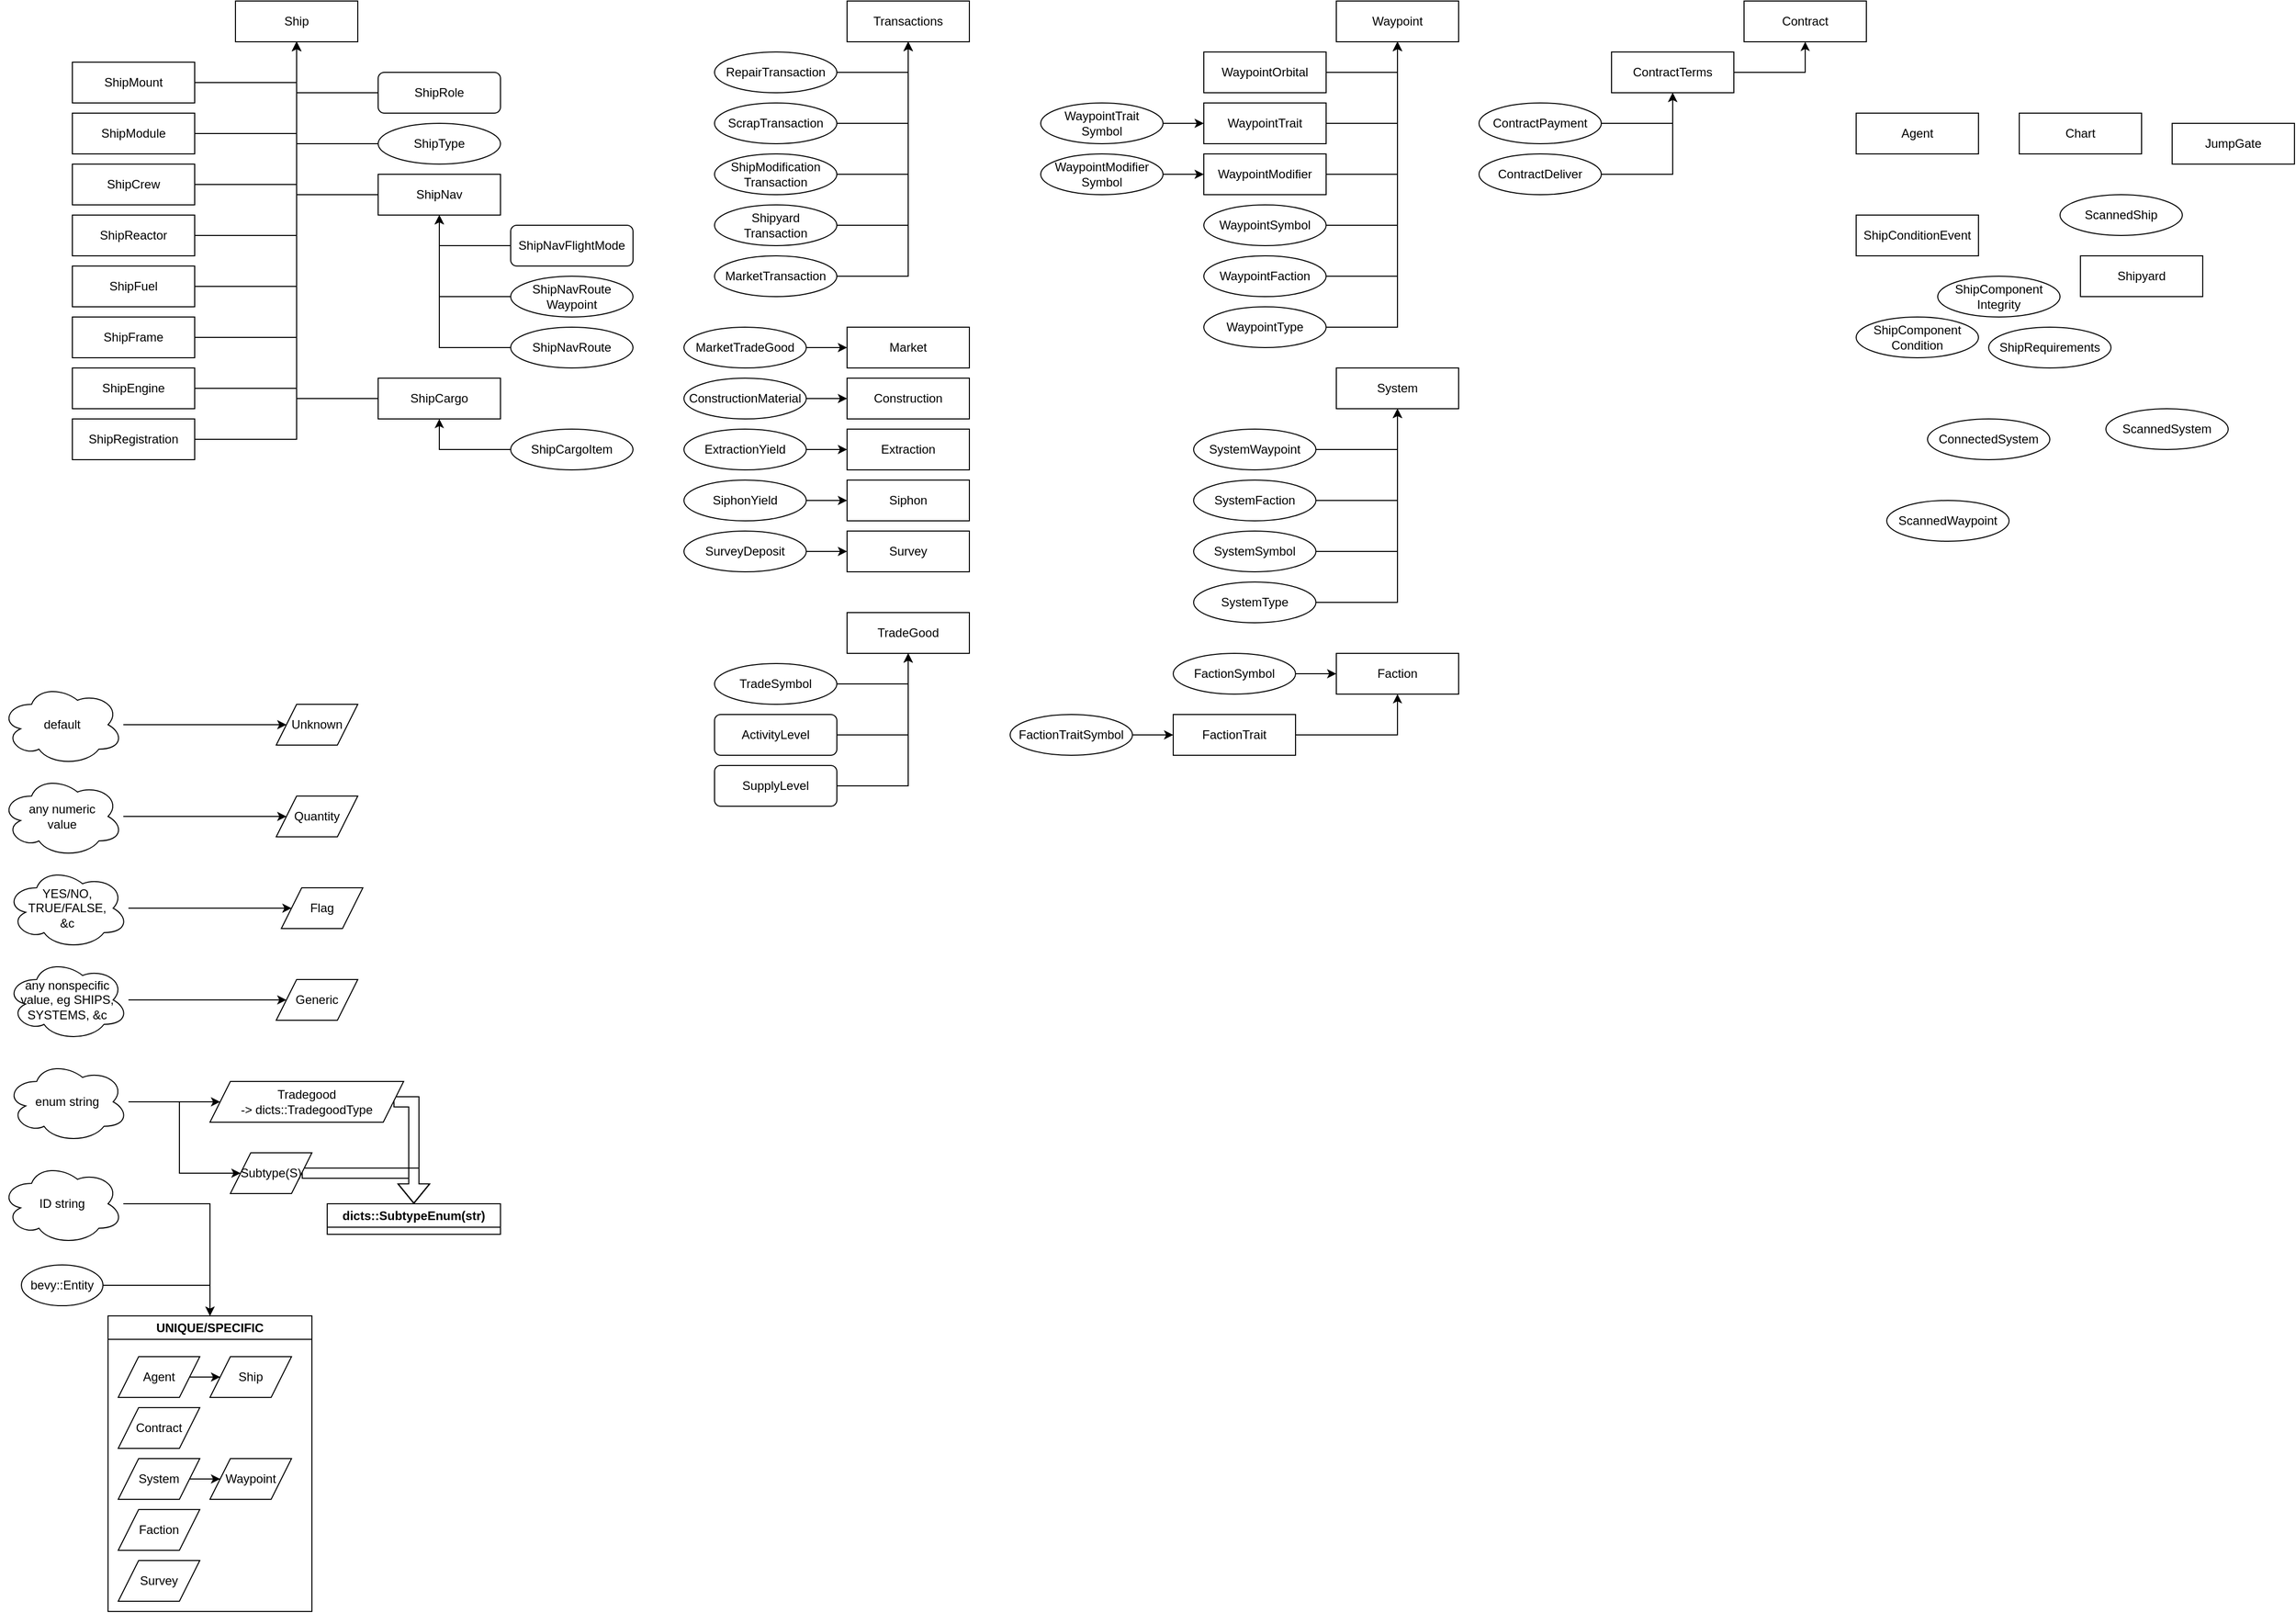 <mxfile version="26.1.3" pages="2">
  <diagram name="Page-1" id="n1djBMxe8hHKIEd8i9Pb">
    <mxGraphModel dx="2836" dy="1200" grid="1" gridSize="10" guides="1" tooltips="1" connect="1" arrows="1" fold="1" page="1" pageScale="1" pageWidth="850" pageHeight="1100" math="0" shadow="0">
      <root>
        <mxCell id="0" />
        <mxCell id="1" parent="0" />
        <mxCell id="49KmKqLuegTFWFSld-SZ-138" style="edgeStyle=orthogonalEdgeStyle;rounded=0;orthogonalLoop=1;jettySize=auto;html=1;" parent="1" source="49KmKqLuegTFWFSld-SZ-6" target="49KmKqLuegTFWFSld-SZ-116" edge="1">
          <mxGeometry relative="1" as="geometry" />
        </mxCell>
        <mxCell id="49KmKqLuegTFWFSld-SZ-6" value="ActivityLevel" style="rounded=1;whiteSpace=wrap;html=1;" parent="1" vertex="1">
          <mxGeometry x="-90" y="780" width="120" height="40" as="geometry" />
        </mxCell>
        <mxCell id="49KmKqLuegTFWFSld-SZ-7" value="Agent" style="rounded=0;whiteSpace=wrap;html=1;" parent="1" vertex="1">
          <mxGeometry x="1030" y="190" width="120" height="40" as="geometry" />
        </mxCell>
        <mxCell id="49KmKqLuegTFWFSld-SZ-8" value="Chart" style="rounded=0;whiteSpace=wrap;html=1;" parent="1" vertex="1">
          <mxGeometry x="1190" y="190" width="120" height="40" as="geometry" />
        </mxCell>
        <mxCell id="49KmKqLuegTFWFSld-SZ-9" value="ConnectedSystem" style="ellipse;whiteSpace=wrap;html=1;" parent="1" vertex="1">
          <mxGeometry x="1100" y="490" width="120" height="40" as="geometry" />
        </mxCell>
        <mxCell id="49KmKqLuegTFWFSld-SZ-11" value="Construction" style="rounded=0;whiteSpace=wrap;html=1;" parent="1" vertex="1">
          <mxGeometry x="40" y="450" width="120" height="40" as="geometry" />
        </mxCell>
        <mxCell id="49KmKqLuegTFWFSld-SZ-18" style="edgeStyle=orthogonalEdgeStyle;rounded=0;orthogonalLoop=1;jettySize=auto;html=1;" parent="1" source="49KmKqLuegTFWFSld-SZ-13" target="49KmKqLuegTFWFSld-SZ-11" edge="1">
          <mxGeometry relative="1" as="geometry" />
        </mxCell>
        <mxCell id="49KmKqLuegTFWFSld-SZ-13" value="ConstructionMaterial" style="ellipse;whiteSpace=wrap;html=1;" parent="1" vertex="1">
          <mxGeometry x="-120" y="450" width="120" height="40" as="geometry" />
        </mxCell>
        <mxCell id="49KmKqLuegTFWFSld-SZ-14" value="Contract" style="rounded=0;whiteSpace=wrap;html=1;" parent="1" vertex="1">
          <mxGeometry x="920" y="80" width="120" height="40" as="geometry" />
        </mxCell>
        <mxCell id="49KmKqLuegTFWFSld-SZ-23" style="edgeStyle=orthogonalEdgeStyle;rounded=0;orthogonalLoop=1;jettySize=auto;html=1;" parent="1" source="49KmKqLuegTFWFSld-SZ-15" target="49KmKqLuegTFWFSld-SZ-14" edge="1">
          <mxGeometry relative="1" as="geometry" />
        </mxCell>
        <mxCell id="49KmKqLuegTFWFSld-SZ-15" value="ContractTerms" style="rounded=0;whiteSpace=wrap;html=1;" parent="1" vertex="1">
          <mxGeometry x="790" y="130" width="120" height="40" as="geometry" />
        </mxCell>
        <mxCell id="49KmKqLuegTFWFSld-SZ-22" style="edgeStyle=orthogonalEdgeStyle;rounded=0;orthogonalLoop=1;jettySize=auto;html=1;" parent="1" source="49KmKqLuegTFWFSld-SZ-19" target="49KmKqLuegTFWFSld-SZ-15" edge="1">
          <mxGeometry relative="1" as="geometry">
            <mxPoint x="550" y="270" as="sourcePoint" />
          </mxGeometry>
        </mxCell>
        <mxCell id="49KmKqLuegTFWFSld-SZ-19" value="ContractDeliver" style="ellipse;whiteSpace=wrap;html=1;" parent="1" vertex="1">
          <mxGeometry x="660" y="230" width="120" height="40" as="geometry" />
        </mxCell>
        <mxCell id="49KmKqLuegTFWFSld-SZ-21" style="edgeStyle=orthogonalEdgeStyle;rounded=0;orthogonalLoop=1;jettySize=auto;html=1;" parent="1" source="49KmKqLuegTFWFSld-SZ-20" target="49KmKqLuegTFWFSld-SZ-15" edge="1">
          <mxGeometry relative="1" as="geometry">
            <mxPoint x="680" y="270" as="sourcePoint" />
          </mxGeometry>
        </mxCell>
        <mxCell id="49KmKqLuegTFWFSld-SZ-20" value="ContractPayment" style="ellipse;whiteSpace=wrap;html=1;" parent="1" vertex="1">
          <mxGeometry x="660" y="180" width="120" height="40" as="geometry" />
        </mxCell>
        <mxCell id="49KmKqLuegTFWFSld-SZ-24" value="Extraction" style="rounded=0;whiteSpace=wrap;html=1;" parent="1" vertex="1">
          <mxGeometry x="40" y="500" width="120" height="40" as="geometry" />
        </mxCell>
        <mxCell id="49KmKqLuegTFWFSld-SZ-26" style="edgeStyle=orthogonalEdgeStyle;rounded=0;orthogonalLoop=1;jettySize=auto;html=1;" parent="1" source="49KmKqLuegTFWFSld-SZ-25" target="49KmKqLuegTFWFSld-SZ-24" edge="1">
          <mxGeometry relative="1" as="geometry" />
        </mxCell>
        <mxCell id="49KmKqLuegTFWFSld-SZ-25" value="ExtractionYield" style="ellipse;whiteSpace=wrap;html=1;" parent="1" vertex="1">
          <mxGeometry x="-120" y="500" width="120" height="40" as="geometry" />
        </mxCell>
        <mxCell id="49KmKqLuegTFWFSld-SZ-27" value="Faction" style="rounded=0;whiteSpace=wrap;html=1;" parent="1" vertex="1">
          <mxGeometry x="520" y="720" width="120" height="40" as="geometry" />
        </mxCell>
        <mxCell id="49KmKqLuegTFWFSld-SZ-34" style="edgeStyle=orthogonalEdgeStyle;rounded=0;orthogonalLoop=1;jettySize=auto;html=1;" parent="1" source="49KmKqLuegTFWFSld-SZ-29" target="49KmKqLuegTFWFSld-SZ-27" edge="1">
          <mxGeometry relative="1" as="geometry" />
        </mxCell>
        <mxCell id="49KmKqLuegTFWFSld-SZ-29" value="FactionSymbol" style="ellipse;whiteSpace=wrap;html=1;" parent="1" vertex="1">
          <mxGeometry x="360" y="720" width="120" height="40" as="geometry" />
        </mxCell>
        <mxCell id="49KmKqLuegTFWFSld-SZ-33" style="edgeStyle=orthogonalEdgeStyle;rounded=0;orthogonalLoop=1;jettySize=auto;html=1;" parent="1" source="49KmKqLuegTFWFSld-SZ-32" target="49KmKqLuegTFWFSld-SZ-27" edge="1">
          <mxGeometry relative="1" as="geometry" />
        </mxCell>
        <mxCell id="49KmKqLuegTFWFSld-SZ-32" value="FactionTrait" style="rounded=0;whiteSpace=wrap;html=1;" parent="1" vertex="1">
          <mxGeometry x="360" y="780" width="120" height="40" as="geometry" />
        </mxCell>
        <mxCell id="49KmKqLuegTFWFSld-SZ-36" style="edgeStyle=orthogonalEdgeStyle;rounded=0;orthogonalLoop=1;jettySize=auto;html=1;" parent="1" source="49KmKqLuegTFWFSld-SZ-35" target="49KmKqLuegTFWFSld-SZ-32" edge="1">
          <mxGeometry relative="1" as="geometry" />
        </mxCell>
        <mxCell id="49KmKqLuegTFWFSld-SZ-35" value="FactionTraitSymbol" style="ellipse;whiteSpace=wrap;html=1;" parent="1" vertex="1">
          <mxGeometry x="200" y="780" width="120" height="40" as="geometry" />
        </mxCell>
        <mxCell id="49KmKqLuegTFWFSld-SZ-37" value="JumpGate" style="rounded=0;whiteSpace=wrap;html=1;" parent="1" vertex="1">
          <mxGeometry x="1340" y="200" width="120" height="40" as="geometry" />
        </mxCell>
        <mxCell id="49KmKqLuegTFWFSld-SZ-38" value="Market" style="rounded=0;whiteSpace=wrap;html=1;" parent="1" vertex="1">
          <mxGeometry x="40" y="400" width="120" height="40" as="geometry" />
        </mxCell>
        <mxCell id="49KmKqLuegTFWFSld-SZ-139" style="edgeStyle=orthogonalEdgeStyle;rounded=0;orthogonalLoop=1;jettySize=auto;html=1;" parent="1" source="49KmKqLuegTFWFSld-SZ-39" target="49KmKqLuegTFWFSld-SZ-38" edge="1">
          <mxGeometry relative="1" as="geometry" />
        </mxCell>
        <mxCell id="49KmKqLuegTFWFSld-SZ-39" value="MarketTradeGood" style="ellipse;whiteSpace=wrap;html=1;" parent="1" vertex="1">
          <mxGeometry x="-120" y="400" width="120" height="40" as="geometry" />
        </mxCell>
        <mxCell id="49KmKqLuegTFWFSld-SZ-42" style="edgeStyle=orthogonalEdgeStyle;rounded=0;orthogonalLoop=1;jettySize=auto;html=1;" parent="1" source="49KmKqLuegTFWFSld-SZ-40" target="49KmKqLuegTFWFSld-SZ-41" edge="1">
          <mxGeometry relative="1" as="geometry" />
        </mxCell>
        <mxCell id="49KmKqLuegTFWFSld-SZ-40" value="MarketTransaction" style="ellipse;whiteSpace=wrap;html=1;" parent="1" vertex="1">
          <mxGeometry x="-90" y="330" width="120" height="40" as="geometry" />
        </mxCell>
        <mxCell id="49KmKqLuegTFWFSld-SZ-41" value="Transactions" style="rounded=0;whiteSpace=wrap;html=1;" parent="1" vertex="1">
          <mxGeometry x="40" y="80" width="120" height="40" as="geometry" />
        </mxCell>
        <mxCell id="49KmKqLuegTFWFSld-SZ-44" style="edgeStyle=orthogonalEdgeStyle;rounded=0;orthogonalLoop=1;jettySize=auto;html=1;" parent="1" source="49KmKqLuegTFWFSld-SZ-43" target="49KmKqLuegTFWFSld-SZ-41" edge="1">
          <mxGeometry relative="1" as="geometry" />
        </mxCell>
        <mxCell id="49KmKqLuegTFWFSld-SZ-43" value="RepairTransaction" style="ellipse;whiteSpace=wrap;html=1;" parent="1" vertex="1">
          <mxGeometry x="-90" y="130" width="120" height="40" as="geometry" />
        </mxCell>
        <mxCell id="49KmKqLuegTFWFSld-SZ-45" value="ScannedShip" style="ellipse;whiteSpace=wrap;html=1;" parent="1" vertex="1">
          <mxGeometry x="1230" y="270" width="120" height="40" as="geometry" />
        </mxCell>
        <mxCell id="49KmKqLuegTFWFSld-SZ-46" value="ScannedSystem" style="ellipse;whiteSpace=wrap;html=1;" parent="1" vertex="1">
          <mxGeometry x="1275" y="480" width="120" height="40" as="geometry" />
        </mxCell>
        <mxCell id="49KmKqLuegTFWFSld-SZ-47" value="ScannedWaypoint" style="ellipse;whiteSpace=wrap;html=1;" parent="1" vertex="1">
          <mxGeometry x="1060" y="570" width="120" height="40" as="geometry" />
        </mxCell>
        <mxCell id="49KmKqLuegTFWFSld-SZ-49" style="edgeStyle=orthogonalEdgeStyle;rounded=0;orthogonalLoop=1;jettySize=auto;html=1;" parent="1" source="49KmKqLuegTFWFSld-SZ-48" target="49KmKqLuegTFWFSld-SZ-41" edge="1">
          <mxGeometry relative="1" as="geometry" />
        </mxCell>
        <mxCell id="49KmKqLuegTFWFSld-SZ-48" value="ScrapTransaction" style="ellipse;whiteSpace=wrap;html=1;" parent="1" vertex="1">
          <mxGeometry x="-90" y="180" width="120" height="40" as="geometry" />
        </mxCell>
        <mxCell id="49KmKqLuegTFWFSld-SZ-50" value="Ship" style="rounded=0;whiteSpace=wrap;html=1;" parent="1" vertex="1">
          <mxGeometry x="-560" y="80" width="120" height="40" as="geometry" />
        </mxCell>
        <mxCell id="49KmKqLuegTFWFSld-SZ-53" style="edgeStyle=orthogonalEdgeStyle;rounded=0;orthogonalLoop=1;jettySize=auto;html=1;" parent="1" source="49KmKqLuegTFWFSld-SZ-52" target="49KmKqLuegTFWFSld-SZ-50" edge="1">
          <mxGeometry relative="1" as="geometry" />
        </mxCell>
        <mxCell id="49KmKqLuegTFWFSld-SZ-52" value="ShipCargo" style="rounded=0;whiteSpace=wrap;html=1;" parent="1" vertex="1">
          <mxGeometry x="-420" y="450" width="120" height="40" as="geometry" />
        </mxCell>
        <mxCell id="49KmKqLuegTFWFSld-SZ-55" style="edgeStyle=orthogonalEdgeStyle;rounded=0;orthogonalLoop=1;jettySize=auto;html=1;" parent="1" source="49KmKqLuegTFWFSld-SZ-54" target="49KmKqLuegTFWFSld-SZ-52" edge="1">
          <mxGeometry relative="1" as="geometry" />
        </mxCell>
        <mxCell id="49KmKqLuegTFWFSld-SZ-54" value="ShipCargoItem" style="ellipse;whiteSpace=wrap;html=1;" parent="1" vertex="1">
          <mxGeometry x="-290" y="500" width="120" height="40" as="geometry" />
        </mxCell>
        <mxCell id="49KmKqLuegTFWFSld-SZ-56" value="&lt;div&gt;ShipComponent&lt;/div&gt;&lt;div&gt;Condition&lt;br&gt;&lt;/div&gt;" style="ellipse;whiteSpace=wrap;html=1;" parent="1" vertex="1">
          <mxGeometry x="1030" y="390" width="120" height="40" as="geometry" />
        </mxCell>
        <mxCell id="49KmKqLuegTFWFSld-SZ-57" value="&lt;div&gt;ShipComponent&lt;/div&gt;&lt;div&gt;Integrity&lt;br&gt;&lt;/div&gt;" style="ellipse;whiteSpace=wrap;html=1;" parent="1" vertex="1">
          <mxGeometry x="1110" y="350" width="120" height="40" as="geometry" />
        </mxCell>
        <mxCell id="49KmKqLuegTFWFSld-SZ-59" value="ShipConditionEvent" style="rounded=0;whiteSpace=wrap;html=1;" parent="1" vertex="1">
          <mxGeometry x="1030" y="290" width="120" height="40" as="geometry" />
        </mxCell>
        <mxCell id="49KmKqLuegTFWFSld-SZ-63" style="edgeStyle=orthogonalEdgeStyle;rounded=0;orthogonalLoop=1;jettySize=auto;html=1;" parent="1" source="49KmKqLuegTFWFSld-SZ-62" target="49KmKqLuegTFWFSld-SZ-50" edge="1">
          <mxGeometry relative="1" as="geometry" />
        </mxCell>
        <mxCell id="49KmKqLuegTFWFSld-SZ-62" value="ShipCrew" style="rounded=0;whiteSpace=wrap;html=1;" parent="1" vertex="1">
          <mxGeometry x="-720" y="240" width="120" height="40" as="geometry" />
        </mxCell>
        <mxCell id="49KmKqLuegTFWFSld-SZ-65" style="edgeStyle=orthogonalEdgeStyle;rounded=0;orthogonalLoop=1;jettySize=auto;html=1;" parent="1" source="49KmKqLuegTFWFSld-SZ-64" target="49KmKqLuegTFWFSld-SZ-50" edge="1">
          <mxGeometry relative="1" as="geometry" />
        </mxCell>
        <mxCell id="49KmKqLuegTFWFSld-SZ-64" value="ShipEngine" style="rounded=0;whiteSpace=wrap;html=1;" parent="1" vertex="1">
          <mxGeometry x="-720" y="440" width="120" height="40" as="geometry" />
        </mxCell>
        <mxCell id="49KmKqLuegTFWFSld-SZ-67" style="edgeStyle=orthogonalEdgeStyle;rounded=0;orthogonalLoop=1;jettySize=auto;html=1;" parent="1" source="49KmKqLuegTFWFSld-SZ-66" target="49KmKqLuegTFWFSld-SZ-50" edge="1">
          <mxGeometry relative="1" as="geometry" />
        </mxCell>
        <mxCell id="49KmKqLuegTFWFSld-SZ-66" value="ShipFrame" style="rounded=0;whiteSpace=wrap;html=1;" parent="1" vertex="1">
          <mxGeometry x="-720" y="390" width="120" height="40" as="geometry" />
        </mxCell>
        <mxCell id="49KmKqLuegTFWFSld-SZ-69" style="edgeStyle=orthogonalEdgeStyle;rounded=0;orthogonalLoop=1;jettySize=auto;html=1;" parent="1" source="49KmKqLuegTFWFSld-SZ-68" target="49KmKqLuegTFWFSld-SZ-50" edge="1">
          <mxGeometry relative="1" as="geometry" />
        </mxCell>
        <mxCell id="49KmKqLuegTFWFSld-SZ-68" value="ShipFuel" style="rounded=0;whiteSpace=wrap;html=1;" parent="1" vertex="1">
          <mxGeometry x="-720" y="340" width="120" height="40" as="geometry" />
        </mxCell>
        <mxCell id="49KmKqLuegTFWFSld-SZ-71" style="edgeStyle=orthogonalEdgeStyle;rounded=0;orthogonalLoop=1;jettySize=auto;html=1;" parent="1" source="49KmKqLuegTFWFSld-SZ-70" target="49KmKqLuegTFWFSld-SZ-41" edge="1">
          <mxGeometry relative="1" as="geometry" />
        </mxCell>
        <mxCell id="49KmKqLuegTFWFSld-SZ-70" value="&lt;div&gt;ShipModification&lt;/div&gt;&lt;div&gt;Transaction&lt;br&gt;&lt;/div&gt;" style="ellipse;whiteSpace=wrap;html=1;" parent="1" vertex="1">
          <mxGeometry x="-90" y="230" width="120" height="40" as="geometry" />
        </mxCell>
        <mxCell id="49KmKqLuegTFWFSld-SZ-73" style="edgeStyle=orthogonalEdgeStyle;rounded=0;orthogonalLoop=1;jettySize=auto;html=1;" parent="1" source="49KmKqLuegTFWFSld-SZ-72" target="49KmKqLuegTFWFSld-SZ-50" edge="1">
          <mxGeometry relative="1" as="geometry" />
        </mxCell>
        <mxCell id="49KmKqLuegTFWFSld-SZ-72" value="ShipModule" style="rounded=0;whiteSpace=wrap;html=1;" parent="1" vertex="1">
          <mxGeometry x="-720" y="190" width="120" height="40" as="geometry" />
        </mxCell>
        <mxCell id="49KmKqLuegTFWFSld-SZ-75" style="edgeStyle=orthogonalEdgeStyle;rounded=0;orthogonalLoop=1;jettySize=auto;html=1;" parent="1" source="49KmKqLuegTFWFSld-SZ-74" target="49KmKqLuegTFWFSld-SZ-50" edge="1">
          <mxGeometry relative="1" as="geometry" />
        </mxCell>
        <mxCell id="49KmKqLuegTFWFSld-SZ-74" value="ShipMount" style="rounded=0;whiteSpace=wrap;html=1;" parent="1" vertex="1">
          <mxGeometry x="-720" y="140" width="120" height="40" as="geometry" />
        </mxCell>
        <mxCell id="49KmKqLuegTFWFSld-SZ-77" style="edgeStyle=orthogonalEdgeStyle;rounded=0;orthogonalLoop=1;jettySize=auto;html=1;" parent="1" source="49KmKqLuegTFWFSld-SZ-76" target="49KmKqLuegTFWFSld-SZ-50" edge="1">
          <mxGeometry relative="1" as="geometry" />
        </mxCell>
        <mxCell id="49KmKqLuegTFWFSld-SZ-76" value="ShipNav" style="rounded=0;whiteSpace=wrap;html=1;" parent="1" vertex="1">
          <mxGeometry x="-420" y="250" width="120" height="40" as="geometry" />
        </mxCell>
        <mxCell id="49KmKqLuegTFWFSld-SZ-79" style="edgeStyle=orthogonalEdgeStyle;rounded=0;orthogonalLoop=1;jettySize=auto;html=1;" parent="1" source="49KmKqLuegTFWFSld-SZ-78" target="49KmKqLuegTFWFSld-SZ-76" edge="1">
          <mxGeometry relative="1" as="geometry" />
        </mxCell>
        <mxCell id="49KmKqLuegTFWFSld-SZ-78" value="ShipNavFlightMode" style="rounded=1;whiteSpace=wrap;html=1;" parent="1" vertex="1">
          <mxGeometry x="-290" y="300" width="120" height="40" as="geometry" />
        </mxCell>
        <mxCell id="49KmKqLuegTFWFSld-SZ-81" style="edgeStyle=orthogonalEdgeStyle;rounded=0;orthogonalLoop=1;jettySize=auto;html=1;" parent="1" source="49KmKqLuegTFWFSld-SZ-80" target="49KmKqLuegTFWFSld-SZ-76" edge="1">
          <mxGeometry relative="1" as="geometry" />
        </mxCell>
        <mxCell id="49KmKqLuegTFWFSld-SZ-80" value="ShipNavRoute" style="ellipse;whiteSpace=wrap;html=1;" parent="1" vertex="1">
          <mxGeometry x="-290" y="400" width="120" height="40" as="geometry" />
        </mxCell>
        <mxCell id="49KmKqLuegTFWFSld-SZ-83" style="edgeStyle=orthogonalEdgeStyle;rounded=0;orthogonalLoop=1;jettySize=auto;html=1;" parent="1" source="49KmKqLuegTFWFSld-SZ-82" target="49KmKqLuegTFWFSld-SZ-76" edge="1">
          <mxGeometry relative="1" as="geometry" />
        </mxCell>
        <mxCell id="49KmKqLuegTFWFSld-SZ-82" value="&lt;div&gt;ShipNavRoute&lt;/div&gt;&lt;div&gt;Waypoint&lt;br&gt;&lt;/div&gt;" style="ellipse;whiteSpace=wrap;html=1;" parent="1" vertex="1">
          <mxGeometry x="-290" y="350" width="120" height="40" as="geometry" />
        </mxCell>
        <mxCell id="49KmKqLuegTFWFSld-SZ-86" style="edgeStyle=orthogonalEdgeStyle;rounded=0;orthogonalLoop=1;jettySize=auto;html=1;" parent="1" source="49KmKqLuegTFWFSld-SZ-85" target="49KmKqLuegTFWFSld-SZ-50" edge="1">
          <mxGeometry relative="1" as="geometry" />
        </mxCell>
        <mxCell id="49KmKqLuegTFWFSld-SZ-85" value="ShipReactor" style="rounded=0;whiteSpace=wrap;html=1;" parent="1" vertex="1">
          <mxGeometry x="-720" y="290" width="120" height="40" as="geometry" />
        </mxCell>
        <mxCell id="49KmKqLuegTFWFSld-SZ-88" style="edgeStyle=orthogonalEdgeStyle;rounded=0;orthogonalLoop=1;jettySize=auto;html=1;" parent="1" source="49KmKqLuegTFWFSld-SZ-87" target="49KmKqLuegTFWFSld-SZ-50" edge="1">
          <mxGeometry relative="1" as="geometry" />
        </mxCell>
        <mxCell id="49KmKqLuegTFWFSld-SZ-87" value="ShipRegistration" style="rounded=0;whiteSpace=wrap;html=1;" parent="1" vertex="1">
          <mxGeometry x="-720" y="490" width="120" height="40" as="geometry" />
        </mxCell>
        <mxCell id="49KmKqLuegTFWFSld-SZ-89" value="ShipRequirements" style="ellipse;whiteSpace=wrap;html=1;" parent="1" vertex="1">
          <mxGeometry x="1160" y="400" width="120" height="40" as="geometry" />
        </mxCell>
        <mxCell id="49KmKqLuegTFWFSld-SZ-91" style="edgeStyle=orthogonalEdgeStyle;rounded=0;orthogonalLoop=1;jettySize=auto;html=1;" parent="1" source="49KmKqLuegTFWFSld-SZ-90" target="49KmKqLuegTFWFSld-SZ-50" edge="1">
          <mxGeometry relative="1" as="geometry" />
        </mxCell>
        <mxCell id="49KmKqLuegTFWFSld-SZ-90" value="ShipRole" style="rounded=1;whiteSpace=wrap;html=1;" parent="1" vertex="1">
          <mxGeometry x="-420" y="150" width="120" height="40" as="geometry" />
        </mxCell>
        <mxCell id="49KmKqLuegTFWFSld-SZ-93" style="edgeStyle=orthogonalEdgeStyle;rounded=0;orthogonalLoop=1;jettySize=auto;html=1;" parent="1" source="49KmKqLuegTFWFSld-SZ-92" target="49KmKqLuegTFWFSld-SZ-50" edge="1">
          <mxGeometry relative="1" as="geometry" />
        </mxCell>
        <mxCell id="49KmKqLuegTFWFSld-SZ-92" value="ShipType" style="ellipse;whiteSpace=wrap;html=1;" parent="1" vertex="1">
          <mxGeometry x="-420" y="200" width="120" height="40" as="geometry" />
        </mxCell>
        <mxCell id="49KmKqLuegTFWFSld-SZ-94" value="Shipyard" style="rounded=0;whiteSpace=wrap;html=1;" parent="1" vertex="1">
          <mxGeometry x="1250" y="330" width="120" height="40" as="geometry" />
        </mxCell>
        <mxCell id="49KmKqLuegTFWFSld-SZ-97" style="edgeStyle=orthogonalEdgeStyle;rounded=0;orthogonalLoop=1;jettySize=auto;html=1;" parent="1" source="49KmKqLuegTFWFSld-SZ-96" target="49KmKqLuegTFWFSld-SZ-41" edge="1">
          <mxGeometry relative="1" as="geometry" />
        </mxCell>
        <mxCell id="49KmKqLuegTFWFSld-SZ-96" value="&lt;div&gt;Shipyard&lt;/div&gt;&lt;div&gt;Transaction&lt;br&gt;&lt;/div&gt;" style="ellipse;whiteSpace=wrap;html=1;" parent="1" vertex="1">
          <mxGeometry x="-90" y="280" width="120" height="40" as="geometry" />
        </mxCell>
        <mxCell id="49KmKqLuegTFWFSld-SZ-100" style="edgeStyle=orthogonalEdgeStyle;rounded=0;orthogonalLoop=1;jettySize=auto;html=1;" parent="1" source="49KmKqLuegTFWFSld-SZ-98" target="49KmKqLuegTFWFSld-SZ-99" edge="1">
          <mxGeometry relative="1" as="geometry" />
        </mxCell>
        <mxCell id="49KmKqLuegTFWFSld-SZ-98" value="SiphonYield" style="ellipse;whiteSpace=wrap;html=1;" parent="1" vertex="1">
          <mxGeometry x="-120" y="550" width="120" height="40" as="geometry" />
        </mxCell>
        <mxCell id="49KmKqLuegTFWFSld-SZ-99" value="Siphon" style="rounded=0;whiteSpace=wrap;html=1;" parent="1" vertex="1">
          <mxGeometry x="40" y="550" width="120" height="40" as="geometry" />
        </mxCell>
        <mxCell id="49KmKqLuegTFWFSld-SZ-137" style="edgeStyle=orthogonalEdgeStyle;rounded=0;orthogonalLoop=1;jettySize=auto;html=1;" parent="1" source="49KmKqLuegTFWFSld-SZ-101" target="49KmKqLuegTFWFSld-SZ-116" edge="1">
          <mxGeometry relative="1" as="geometry" />
        </mxCell>
        <mxCell id="49KmKqLuegTFWFSld-SZ-101" value="SupplyLevel" style="rounded=1;whiteSpace=wrap;html=1;" parent="1" vertex="1">
          <mxGeometry x="-90" y="830" width="120" height="40" as="geometry" />
        </mxCell>
        <mxCell id="49KmKqLuegTFWFSld-SZ-102" value="Survey" style="rounded=0;whiteSpace=wrap;html=1;" parent="1" vertex="1">
          <mxGeometry x="40" y="600" width="120" height="40" as="geometry" />
        </mxCell>
        <mxCell id="49KmKqLuegTFWFSld-SZ-105" style="edgeStyle=orthogonalEdgeStyle;rounded=0;orthogonalLoop=1;jettySize=auto;html=1;" parent="1" source="49KmKqLuegTFWFSld-SZ-104" target="49KmKqLuegTFWFSld-SZ-102" edge="1">
          <mxGeometry relative="1" as="geometry" />
        </mxCell>
        <mxCell id="49KmKqLuegTFWFSld-SZ-104" value="SurveyDeposit" style="ellipse;whiteSpace=wrap;html=1;" parent="1" vertex="1">
          <mxGeometry x="-120" y="600" width="120" height="40" as="geometry" />
        </mxCell>
        <mxCell id="49KmKqLuegTFWFSld-SZ-106" value="System" style="rounded=0;whiteSpace=wrap;html=1;" parent="1" vertex="1">
          <mxGeometry x="520" y="440" width="120" height="40" as="geometry" />
        </mxCell>
        <mxCell id="49KmKqLuegTFWFSld-SZ-112" style="edgeStyle=orthogonalEdgeStyle;rounded=0;orthogonalLoop=1;jettySize=auto;html=1;" parent="1" source="49KmKqLuegTFWFSld-SZ-107" target="49KmKqLuegTFWFSld-SZ-106" edge="1">
          <mxGeometry relative="1" as="geometry" />
        </mxCell>
        <mxCell id="49KmKqLuegTFWFSld-SZ-107" value="SystemFaction" style="ellipse;whiteSpace=wrap;html=1;" parent="1" vertex="1">
          <mxGeometry x="380" y="550" width="120" height="40" as="geometry" />
        </mxCell>
        <mxCell id="49KmKqLuegTFWFSld-SZ-113" style="edgeStyle=orthogonalEdgeStyle;rounded=0;orthogonalLoop=1;jettySize=auto;html=1;" parent="1" source="49KmKqLuegTFWFSld-SZ-108" target="49KmKqLuegTFWFSld-SZ-106" edge="1">
          <mxGeometry relative="1" as="geometry" />
        </mxCell>
        <mxCell id="49KmKqLuegTFWFSld-SZ-108" value="SystemSymbol" style="ellipse;whiteSpace=wrap;html=1;" parent="1" vertex="1">
          <mxGeometry x="380" y="600" width="120" height="40" as="geometry" />
        </mxCell>
        <mxCell id="49KmKqLuegTFWFSld-SZ-114" style="edgeStyle=orthogonalEdgeStyle;rounded=0;orthogonalLoop=1;jettySize=auto;html=1;" parent="1" source="49KmKqLuegTFWFSld-SZ-110" target="49KmKqLuegTFWFSld-SZ-106" edge="1">
          <mxGeometry relative="1" as="geometry" />
        </mxCell>
        <mxCell id="49KmKqLuegTFWFSld-SZ-110" value="SystemType" style="ellipse;whiteSpace=wrap;html=1;" parent="1" vertex="1">
          <mxGeometry x="380" y="650" width="120" height="40" as="geometry" />
        </mxCell>
        <mxCell id="49KmKqLuegTFWFSld-SZ-115" style="edgeStyle=orthogonalEdgeStyle;rounded=0;orthogonalLoop=1;jettySize=auto;html=1;" parent="1" source="49KmKqLuegTFWFSld-SZ-111" target="49KmKqLuegTFWFSld-SZ-106" edge="1">
          <mxGeometry relative="1" as="geometry" />
        </mxCell>
        <mxCell id="49KmKqLuegTFWFSld-SZ-111" value="SystemWaypoint" style="ellipse;whiteSpace=wrap;html=1;" parent="1" vertex="1">
          <mxGeometry x="380" y="500" width="120" height="40" as="geometry" />
        </mxCell>
        <mxCell id="49KmKqLuegTFWFSld-SZ-116" value="TradeGood" style="rounded=0;whiteSpace=wrap;html=1;" parent="1" vertex="1">
          <mxGeometry x="40" y="680" width="120" height="40" as="geometry" />
        </mxCell>
        <mxCell id="49KmKqLuegTFWFSld-SZ-118" style="edgeStyle=orthogonalEdgeStyle;rounded=0;orthogonalLoop=1;jettySize=auto;html=1;" parent="1" source="49KmKqLuegTFWFSld-SZ-117" target="49KmKqLuegTFWFSld-SZ-116" edge="1">
          <mxGeometry relative="1" as="geometry" />
        </mxCell>
        <mxCell id="49KmKqLuegTFWFSld-SZ-117" value="TradeSymbol" style="ellipse;whiteSpace=wrap;html=1;" parent="1" vertex="1">
          <mxGeometry x="-90" y="730" width="120" height="40" as="geometry" />
        </mxCell>
        <mxCell id="49KmKqLuegTFWFSld-SZ-119" value="Waypoint" style="rounded=0;whiteSpace=wrap;html=1;" parent="1" vertex="1">
          <mxGeometry x="520" y="80" width="120" height="40" as="geometry" />
        </mxCell>
        <mxCell id="49KmKqLuegTFWFSld-SZ-129" style="edgeStyle=orthogonalEdgeStyle;rounded=0;orthogonalLoop=1;jettySize=auto;html=1;" parent="1" source="49KmKqLuegTFWFSld-SZ-120" target="49KmKqLuegTFWFSld-SZ-119" edge="1">
          <mxGeometry relative="1" as="geometry" />
        </mxCell>
        <mxCell id="49KmKqLuegTFWFSld-SZ-120" value="WaypointFaction" style="ellipse;whiteSpace=wrap;html=1;" parent="1" vertex="1">
          <mxGeometry x="390" y="330" width="120" height="40" as="geometry" />
        </mxCell>
        <mxCell id="49KmKqLuegTFWFSld-SZ-132" style="edgeStyle=orthogonalEdgeStyle;rounded=0;orthogonalLoop=1;jettySize=auto;html=1;" parent="1" source="49KmKqLuegTFWFSld-SZ-122" target="49KmKqLuegTFWFSld-SZ-119" edge="1">
          <mxGeometry relative="1" as="geometry" />
        </mxCell>
        <mxCell id="49KmKqLuegTFWFSld-SZ-122" value="WaypointModifier" style="rounded=0;whiteSpace=wrap;html=1;" parent="1" vertex="1">
          <mxGeometry x="390" y="230" width="120" height="40" as="geometry" />
        </mxCell>
        <mxCell id="49KmKqLuegTFWFSld-SZ-136" style="edgeStyle=orthogonalEdgeStyle;rounded=0;orthogonalLoop=1;jettySize=auto;html=1;" parent="1" source="49KmKqLuegTFWFSld-SZ-123" target="49KmKqLuegTFWFSld-SZ-122" edge="1">
          <mxGeometry relative="1" as="geometry" />
        </mxCell>
        <mxCell id="49KmKqLuegTFWFSld-SZ-123" value="&lt;div&gt;WaypointModifier&lt;/div&gt;&lt;div&gt;Symbol&lt;br&gt;&lt;/div&gt;" style="ellipse;whiteSpace=wrap;html=1;direction=west;" parent="1" vertex="1">
          <mxGeometry x="230" y="230" width="120" height="40" as="geometry" />
        </mxCell>
        <mxCell id="49KmKqLuegTFWFSld-SZ-133" style="edgeStyle=orthogonalEdgeStyle;rounded=0;orthogonalLoop=1;jettySize=auto;html=1;" parent="1" source="49KmKqLuegTFWFSld-SZ-124" target="49KmKqLuegTFWFSld-SZ-119" edge="1">
          <mxGeometry relative="1" as="geometry" />
        </mxCell>
        <mxCell id="49KmKqLuegTFWFSld-SZ-124" value="WaypointOrbital" style="rounded=0;whiteSpace=wrap;html=1;" parent="1" vertex="1">
          <mxGeometry x="390" y="130" width="120" height="40" as="geometry" />
        </mxCell>
        <mxCell id="49KmKqLuegTFWFSld-SZ-134" style="edgeStyle=orthogonalEdgeStyle;rounded=0;orthogonalLoop=1;jettySize=auto;html=1;" parent="1" source="49KmKqLuegTFWFSld-SZ-125" target="49KmKqLuegTFWFSld-SZ-119" edge="1">
          <mxGeometry relative="1" as="geometry" />
        </mxCell>
        <mxCell id="49KmKqLuegTFWFSld-SZ-125" value="WaypointTrait" style="rounded=0;whiteSpace=wrap;html=1;" parent="1" vertex="1">
          <mxGeometry x="390" y="180" width="120" height="40" as="geometry" />
        </mxCell>
        <mxCell id="49KmKqLuegTFWFSld-SZ-135" style="edgeStyle=orthogonalEdgeStyle;rounded=0;orthogonalLoop=1;jettySize=auto;html=1;" parent="1" source="49KmKqLuegTFWFSld-SZ-126" target="49KmKqLuegTFWFSld-SZ-125" edge="1">
          <mxGeometry relative="1" as="geometry" />
        </mxCell>
        <mxCell id="49KmKqLuegTFWFSld-SZ-126" value="&lt;div&gt;WaypointTrait&lt;/div&gt;&lt;div&gt;Symbol&lt;br&gt;&lt;/div&gt;" style="ellipse;whiteSpace=wrap;html=1;" parent="1" vertex="1">
          <mxGeometry x="230" y="180" width="120" height="40" as="geometry" />
        </mxCell>
        <mxCell id="49KmKqLuegTFWFSld-SZ-130" style="edgeStyle=orthogonalEdgeStyle;rounded=0;orthogonalLoop=1;jettySize=auto;html=1;" parent="1" source="49KmKqLuegTFWFSld-SZ-127" target="49KmKqLuegTFWFSld-SZ-119" edge="1">
          <mxGeometry relative="1" as="geometry" />
        </mxCell>
        <mxCell id="49KmKqLuegTFWFSld-SZ-127" value="WaypointSymbol" style="ellipse;whiteSpace=wrap;html=1;" parent="1" vertex="1">
          <mxGeometry x="390" y="280" width="120" height="40" as="geometry" />
        </mxCell>
        <mxCell id="49KmKqLuegTFWFSld-SZ-131" style="edgeStyle=orthogonalEdgeStyle;rounded=0;orthogonalLoop=1;jettySize=auto;html=1;" parent="1" source="49KmKqLuegTFWFSld-SZ-128" target="49KmKqLuegTFWFSld-SZ-119" edge="1">
          <mxGeometry relative="1" as="geometry" />
        </mxCell>
        <mxCell id="49KmKqLuegTFWFSld-SZ-128" value="WaypointType" style="ellipse;whiteSpace=wrap;html=1;" parent="1" vertex="1">
          <mxGeometry x="390" y="380" width="120" height="40" as="geometry" />
        </mxCell>
        <mxCell id="R4xEsiihqu6KZJ6G4e64-1" value="&lt;div&gt;Unknown&lt;/div&gt;" style="shape=parallelogram;perimeter=parallelogramPerimeter;whiteSpace=wrap;html=1;fixedSize=1;" vertex="1" parent="1">
          <mxGeometry x="-520" y="770" width="80" height="40" as="geometry" />
        </mxCell>
        <mxCell id="R4xEsiihqu6KZJ6G4e64-2" value="Generic" style="shape=parallelogram;perimeter=parallelogramPerimeter;whiteSpace=wrap;html=1;fixedSize=1;" vertex="1" parent="1">
          <mxGeometry x="-520" y="1040" width="80" height="40" as="geometry" />
        </mxCell>
        <mxCell id="R4xEsiihqu6KZJ6G4e64-4" value="Flag" style="shape=parallelogram;perimeter=parallelogramPerimeter;whiteSpace=wrap;html=1;fixedSize=1;" vertex="1" parent="1">
          <mxGeometry x="-515" y="950" width="80" height="40" as="geometry" />
        </mxCell>
        <mxCell id="R4xEsiihqu6KZJ6G4e64-62" style="edgeStyle=orthogonalEdgeStyle;rounded=0;orthogonalLoop=1;jettySize=auto;html=1;shape=flexArrow;" edge="1" parent="1" source="R4xEsiihqu6KZJ6G4e64-5" target="R4xEsiihqu6KZJ6G4e64-61">
          <mxGeometry relative="1" as="geometry" />
        </mxCell>
        <mxCell id="R4xEsiihqu6KZJ6G4e64-5" value="Subtype(S)" style="shape=parallelogram;perimeter=parallelogramPerimeter;whiteSpace=wrap;html=1;fixedSize=1;" vertex="1" parent="1">
          <mxGeometry x="-565" y="1210" width="80" height="40" as="geometry" />
        </mxCell>
        <mxCell id="R4xEsiihqu6KZJ6G4e64-6" value="Quantity" style="shape=parallelogram;perimeter=parallelogramPerimeter;whiteSpace=wrap;html=1;fixedSize=1;" vertex="1" parent="1">
          <mxGeometry x="-520" y="860" width="80" height="40" as="geometry" />
        </mxCell>
        <mxCell id="R4xEsiihqu6KZJ6G4e64-64" style="edgeStyle=orthogonalEdgeStyle;rounded=0;orthogonalLoop=1;jettySize=auto;html=1;shape=flexArrow;" edge="1" parent="1" source="R4xEsiihqu6KZJ6G4e64-11" target="R4xEsiihqu6KZJ6G4e64-29">
          <mxGeometry relative="1" as="geometry">
            <Array as="points">
              <mxPoint x="-385" y="1160" />
            </Array>
          </mxGeometry>
        </mxCell>
        <mxCell id="R4xEsiihqu6KZJ6G4e64-11" value="&lt;div&gt;Tradegood&lt;/div&gt;&lt;div&gt;-&amp;gt; dicts::TradegoodType&lt;/div&gt;" style="shape=parallelogram;perimeter=parallelogramPerimeter;whiteSpace=wrap;html=1;fixedSize=1;" vertex="1" parent="1">
          <mxGeometry x="-585" y="1140" width="190" height="40" as="geometry" />
        </mxCell>
        <mxCell id="R4xEsiihqu6KZJ6G4e64-38" style="edgeStyle=orthogonalEdgeStyle;rounded=0;orthogonalLoop=1;jettySize=auto;html=1;" edge="1" parent="1" source="R4xEsiihqu6KZJ6G4e64-37" target="R4xEsiihqu6KZJ6G4e64-6">
          <mxGeometry relative="1" as="geometry" />
        </mxCell>
        <mxCell id="R4xEsiihqu6KZJ6G4e64-37" value="&lt;div&gt;any numeric&lt;/div&gt;&lt;div&gt;value&lt;/div&gt;" style="ellipse;shape=cloud;whiteSpace=wrap;html=1;" vertex="1" parent="1">
          <mxGeometry x="-790" y="840" width="120" height="80" as="geometry" />
        </mxCell>
        <mxCell id="R4xEsiihqu6KZJ6G4e64-40" style="edgeStyle=orthogonalEdgeStyle;rounded=0;orthogonalLoop=1;jettySize=auto;html=1;" edge="1" parent="1" source="R4xEsiihqu6KZJ6G4e64-39" target="R4xEsiihqu6KZJ6G4e64-1">
          <mxGeometry relative="1" as="geometry" />
        </mxCell>
        <mxCell id="R4xEsiihqu6KZJ6G4e64-39" value="default" style="ellipse;shape=cloud;whiteSpace=wrap;html=1;" vertex="1" parent="1">
          <mxGeometry x="-790" y="750" width="120" height="80" as="geometry" />
        </mxCell>
        <mxCell id="R4xEsiihqu6KZJ6G4e64-42" style="edgeStyle=orthogonalEdgeStyle;rounded=0;orthogonalLoop=1;jettySize=auto;html=1;" edge="1" parent="1" source="R4xEsiihqu6KZJ6G4e64-41" target="R4xEsiihqu6KZJ6G4e64-2">
          <mxGeometry relative="1" as="geometry" />
        </mxCell>
        <mxCell id="R4xEsiihqu6KZJ6G4e64-41" value="&lt;div&gt;any nonspecific&lt;/div&gt;&lt;div&gt;value, eg SHIPS,&lt;/div&gt;&lt;div&gt;SYSTEMS, &amp;amp;c&lt;/div&gt;" style="ellipse;shape=cloud;whiteSpace=wrap;html=1;" vertex="1" parent="1">
          <mxGeometry x="-785" y="1020" width="120" height="80" as="geometry" />
        </mxCell>
        <mxCell id="R4xEsiihqu6KZJ6G4e64-50" style="edgeStyle=orthogonalEdgeStyle;rounded=0;orthogonalLoop=1;jettySize=auto;html=1;" edge="1" parent="1" source="R4xEsiihqu6KZJ6G4e64-43" target="R4xEsiihqu6KZJ6G4e64-46">
          <mxGeometry relative="1" as="geometry" />
        </mxCell>
        <mxCell id="R4xEsiihqu6KZJ6G4e64-43" value="bevy::Entity" style="ellipse;whiteSpace=wrap;html=1;" vertex="1" parent="1">
          <mxGeometry x="-770" y="1320" width="80" height="40" as="geometry" />
        </mxCell>
        <mxCell id="R4xEsiihqu6KZJ6G4e64-46" value="UNIQUE/SPECIFIC" style="swimlane;whiteSpace=wrap;html=1;" vertex="1" parent="1">
          <mxGeometry x="-685" y="1370" width="200" height="290" as="geometry" />
        </mxCell>
        <mxCell id="R4xEsiihqu6KZJ6G4e64-48" style="edgeStyle=orthogonalEdgeStyle;rounded=0;orthogonalLoop=1;jettySize=auto;html=1;" edge="1" parent="R4xEsiihqu6KZJ6G4e64-46" source="R4xEsiihqu6KZJ6G4e64-7" target="R4xEsiihqu6KZJ6G4e64-10">
          <mxGeometry relative="1" as="geometry" />
        </mxCell>
        <mxCell id="R4xEsiihqu6KZJ6G4e64-7" value="Agent" style="shape=parallelogram;perimeter=parallelogramPerimeter;whiteSpace=wrap;html=1;fixedSize=1;" vertex="1" parent="R4xEsiihqu6KZJ6G4e64-46">
          <mxGeometry x="10" y="40" width="80" height="40" as="geometry" />
        </mxCell>
        <mxCell id="R4xEsiihqu6KZJ6G4e64-8" value="Contract" style="shape=parallelogram;perimeter=parallelogramPerimeter;whiteSpace=wrap;html=1;fixedSize=1;" vertex="1" parent="R4xEsiihqu6KZJ6G4e64-46">
          <mxGeometry x="10" y="90" width="80" height="40" as="geometry" />
        </mxCell>
        <mxCell id="R4xEsiihqu6KZJ6G4e64-10" value="Ship" style="shape=parallelogram;perimeter=parallelogramPerimeter;whiteSpace=wrap;html=1;fixedSize=1;" vertex="1" parent="R4xEsiihqu6KZJ6G4e64-46">
          <mxGeometry x="100" y="40" width="80" height="40" as="geometry" />
        </mxCell>
        <mxCell id="R4xEsiihqu6KZJ6G4e64-12" value="Waypoint" style="shape=parallelogram;perimeter=parallelogramPerimeter;whiteSpace=wrap;html=1;fixedSize=1;" vertex="1" parent="R4xEsiihqu6KZJ6G4e64-46">
          <mxGeometry x="100" y="140" width="80" height="40" as="geometry" />
        </mxCell>
        <mxCell id="R4xEsiihqu6KZJ6G4e64-49" style="edgeStyle=orthogonalEdgeStyle;rounded=0;orthogonalLoop=1;jettySize=auto;html=1;" edge="1" parent="R4xEsiihqu6KZJ6G4e64-46" source="R4xEsiihqu6KZJ6G4e64-47" target="R4xEsiihqu6KZJ6G4e64-12">
          <mxGeometry relative="1" as="geometry" />
        </mxCell>
        <mxCell id="R4xEsiihqu6KZJ6G4e64-47" value="System" style="shape=parallelogram;perimeter=parallelogramPerimeter;whiteSpace=wrap;html=1;fixedSize=1;" vertex="1" parent="R4xEsiihqu6KZJ6G4e64-46">
          <mxGeometry x="10" y="140" width="80" height="40" as="geometry" />
        </mxCell>
        <mxCell id="R4xEsiihqu6KZJ6G4e64-9" value="Faction" style="shape=parallelogram;perimeter=parallelogramPerimeter;whiteSpace=wrap;html=1;fixedSize=1;" vertex="1" parent="R4xEsiihqu6KZJ6G4e64-46">
          <mxGeometry x="10" y="190" width="80" height="40" as="geometry" />
        </mxCell>
        <mxCell id="R4xEsiihqu6KZJ6G4e64-60" value="Survey" style="shape=parallelogram;perimeter=parallelogramPerimeter;whiteSpace=wrap;html=1;fixedSize=1;" vertex="1" parent="R4xEsiihqu6KZJ6G4e64-46">
          <mxGeometry x="10" y="240" width="80" height="40" as="geometry" />
        </mxCell>
        <mxCell id="R4xEsiihqu6KZJ6G4e64-56" style="edgeStyle=orthogonalEdgeStyle;rounded=0;orthogonalLoop=1;jettySize=auto;html=1;" edge="1" parent="1" source="R4xEsiihqu6KZJ6G4e64-51" target="R4xEsiihqu6KZJ6G4e64-11">
          <mxGeometry relative="1" as="geometry" />
        </mxCell>
        <mxCell id="R4xEsiihqu6KZJ6G4e64-51" value="enum string" style="ellipse;shape=cloud;whiteSpace=wrap;html=1;" vertex="1" parent="1">
          <mxGeometry x="-785" y="1120" width="120" height="80" as="geometry" />
        </mxCell>
        <mxCell id="R4xEsiihqu6KZJ6G4e64-55" style="edgeStyle=orthogonalEdgeStyle;rounded=0;orthogonalLoop=1;jettySize=auto;html=1;" edge="1" parent="1" source="R4xEsiihqu6KZJ6G4e64-54" target="R4xEsiihqu6KZJ6G4e64-4">
          <mxGeometry relative="1" as="geometry" />
        </mxCell>
        <mxCell id="R4xEsiihqu6KZJ6G4e64-54" value="&lt;div&gt;YES/NO,&lt;/div&gt;&lt;div&gt;TRUE/FALSE,&lt;/div&gt;&lt;div&gt;&amp;amp;c&lt;/div&gt;" style="ellipse;shape=cloud;whiteSpace=wrap;html=1;" vertex="1" parent="1">
          <mxGeometry x="-785" y="930" width="120" height="80" as="geometry" />
        </mxCell>
        <mxCell id="R4xEsiihqu6KZJ6G4e64-58" style="edgeStyle=orthogonalEdgeStyle;rounded=0;orthogonalLoop=1;jettySize=auto;html=1;" edge="1" parent="1" source="R4xEsiihqu6KZJ6G4e64-57" target="R4xEsiihqu6KZJ6G4e64-46">
          <mxGeometry relative="1" as="geometry">
            <Array as="points">
              <mxPoint x="-585" y="1260" />
            </Array>
          </mxGeometry>
        </mxCell>
        <mxCell id="R4xEsiihqu6KZJ6G4e64-57" value="ID string" style="ellipse;shape=cloud;whiteSpace=wrap;html=1;" vertex="1" parent="1">
          <mxGeometry x="-790" y="1220" width="120" height="80" as="geometry" />
        </mxCell>
        <mxCell id="R4xEsiihqu6KZJ6G4e64-61" value="dicts::SubtypeEnum(str)" style="swimlane;whiteSpace=wrap;html=1;" vertex="1" collapsed="1" parent="1">
          <mxGeometry x="-470" y="1260" width="170" height="30" as="geometry">
            <mxRectangle x="90" y="960" width="210" height="640" as="alternateBounds" />
          </mxGeometry>
        </mxCell>
        <mxCell id="R4xEsiihqu6KZJ6G4e64-13" value="ContractType" style="ellipse;whiteSpace=wrap;html=1;" vertex="1" parent="R4xEsiihqu6KZJ6G4e64-61">
          <mxGeometry x="20" y="40" width="80" height="40" as="geometry" />
        </mxCell>
        <mxCell id="R4xEsiihqu6KZJ6G4e64-14" value="FactionTraitType" style="ellipse;whiteSpace=wrap;html=1;" vertex="1" parent="R4xEsiihqu6KZJ6G4e64-61">
          <mxGeometry x="20" y="90" width="80" height="40" as="geometry" />
        </mxCell>
        <mxCell id="R4xEsiihqu6KZJ6G4e64-15" value="CommodityType" style="ellipse;whiteSpace=wrap;html=1;" vertex="1" parent="R4xEsiihqu6KZJ6G4e64-61">
          <mxGeometry x="20" y="140" width="80" height="40" as="geometry" />
        </mxCell>
        <mxCell id="R4xEsiihqu6KZJ6G4e64-16" value="ShipEngine" style="ellipse;whiteSpace=wrap;html=1;" vertex="1" parent="R4xEsiihqu6KZJ6G4e64-61">
          <mxGeometry x="110" y="40" width="80" height="40" as="geometry" />
        </mxCell>
        <mxCell id="R4xEsiihqu6KZJ6G4e64-17" value="ShipFlightmode" style="ellipse;whiteSpace=wrap;html=1;" vertex="1" parent="R4xEsiihqu6KZJ6G4e64-61">
          <mxGeometry x="110" y="90" width="80" height="40" as="geometry" />
        </mxCell>
        <mxCell id="R4xEsiihqu6KZJ6G4e64-18" value="ShipFrame" style="ellipse;whiteSpace=wrap;html=1;" vertex="1" parent="R4xEsiihqu6KZJ6G4e64-61">
          <mxGeometry x="110" y="140" width="80" height="40" as="geometry" />
        </mxCell>
        <mxCell id="R4xEsiihqu6KZJ6G4e64-19" value="ShipModule" style="ellipse;whiteSpace=wrap;html=1;" vertex="1" parent="R4xEsiihqu6KZJ6G4e64-61">
          <mxGeometry x="110" y="190" width="80" height="40" as="geometry" />
        </mxCell>
        <mxCell id="R4xEsiihqu6KZJ6G4e64-20" value="ShipMountDeposit" style="ellipse;whiteSpace=wrap;html=1;" vertex="1" parent="R4xEsiihqu6KZJ6G4e64-61">
          <mxGeometry x="110" y="240" width="80" height="40" as="geometry" />
        </mxCell>
        <mxCell id="R4xEsiihqu6KZJ6G4e64-21" value="ShipMount" style="ellipse;whiteSpace=wrap;html=1;" vertex="1" parent="R4xEsiihqu6KZJ6G4e64-61">
          <mxGeometry x="110" y="290" width="80" height="40" as="geometry" />
        </mxCell>
        <mxCell id="R4xEsiihqu6KZJ6G4e64-22" value="ShipReactor" style="ellipse;whiteSpace=wrap;html=1;" vertex="1" parent="R4xEsiihqu6KZJ6G4e64-61">
          <mxGeometry x="110" y="340" width="80" height="40" as="geometry" />
        </mxCell>
        <mxCell id="R4xEsiihqu6KZJ6G4e64-23" value="ShipRefine" style="ellipse;whiteSpace=wrap;html=1;" vertex="1" parent="R4xEsiihqu6KZJ6G4e64-61">
          <mxGeometry x="110" y="390" width="80" height="40" as="geometry" />
        </mxCell>
        <mxCell id="R4xEsiihqu6KZJ6G4e64-24" value="ShipRole" style="ellipse;whiteSpace=wrap;html=1;" vertex="1" parent="R4xEsiihqu6KZJ6G4e64-61">
          <mxGeometry x="110" y="440" width="80" height="40" as="geometry" />
        </mxCell>
        <mxCell id="R4xEsiihqu6KZJ6G4e64-25" value="ShipStatus" style="ellipse;whiteSpace=wrap;html=1;" vertex="1" parent="R4xEsiihqu6KZJ6G4e64-61">
          <mxGeometry x="110" y="490" width="80" height="40" as="geometry" />
        </mxCell>
        <mxCell id="R4xEsiihqu6KZJ6G4e64-26" value="ShipType" style="ellipse;whiteSpace=wrap;html=1;" vertex="1" parent="R4xEsiihqu6KZJ6G4e64-61">
          <mxGeometry x="110" y="540" width="80" height="40" as="geometry" />
        </mxCell>
        <mxCell id="R4xEsiihqu6KZJ6G4e64-28" value="SystemType" style="ellipse;whiteSpace=wrap;html=1;" vertex="1" parent="R4xEsiihqu6KZJ6G4e64-61">
          <mxGeometry x="20" y="190" width="80" height="40" as="geometry" />
        </mxCell>
        <mxCell id="R4xEsiihqu6KZJ6G4e64-29" value="TradegoodType" style="ellipse;whiteSpace=wrap;html=1;" vertex="1" parent="R4xEsiihqu6KZJ6G4e64-61">
          <mxGeometry x="20" y="240" width="80" height="40" as="geometry" />
        </mxCell>
        <mxCell id="R4xEsiihqu6KZJ6G4e64-30" value="CommodityActivity" style="ellipse;whiteSpace=wrap;html=1;" vertex="1" parent="R4xEsiihqu6KZJ6G4e64-61">
          <mxGeometry x="20" y="290" width="80" height="40" as="geometry" />
        </mxCell>
        <mxCell id="R4xEsiihqu6KZJ6G4e64-31" value="CommoditySupply" style="ellipse;whiteSpace=wrap;html=1;" vertex="1" parent="R4xEsiihqu6KZJ6G4e64-61">
          <mxGeometry x="20" y="340" width="80" height="40" as="geometry" />
        </mxCell>
        <mxCell id="R4xEsiihqu6KZJ6G4e64-32" value="TransactionMode" style="ellipse;whiteSpace=wrap;html=1;" vertex="1" parent="R4xEsiihqu6KZJ6G4e64-61">
          <mxGeometry x="20" y="390" width="80" height="40" as="geometry" />
        </mxCell>
        <mxCell id="R4xEsiihqu6KZJ6G4e64-33" value="TransactionType" style="ellipse;whiteSpace=wrap;html=1;" vertex="1" parent="R4xEsiihqu6KZJ6G4e64-61">
          <mxGeometry x="20" y="440" width="80" height="40" as="geometry" />
        </mxCell>
        <mxCell id="R4xEsiihqu6KZJ6G4e64-34" value="WaypointModifier" style="ellipse;whiteSpace=wrap;html=1;" vertex="1" parent="R4xEsiihqu6KZJ6G4e64-61">
          <mxGeometry x="20" y="490" width="80" height="40" as="geometry" />
        </mxCell>
        <mxCell id="R4xEsiihqu6KZJ6G4e64-35" value="WaypointTrait" style="ellipse;whiteSpace=wrap;html=1;" vertex="1" parent="R4xEsiihqu6KZJ6G4e64-61">
          <mxGeometry x="20" y="540" width="80" height="40" as="geometry" />
        </mxCell>
        <mxCell id="R4xEsiihqu6KZJ6G4e64-36" value="WaypointType" style="ellipse;whiteSpace=wrap;html=1;" vertex="1" parent="R4xEsiihqu6KZJ6G4e64-61">
          <mxGeometry x="20" y="590" width="80" height="40" as="geometry" />
        </mxCell>
        <mxCell id="R4xEsiihqu6KZJ6G4e64-27" value="SurveySize" style="ellipse;whiteSpace=wrap;html=1;" vertex="1" parent="R4xEsiihqu6KZJ6G4e64-61">
          <mxGeometry x="110" y="590" width="80" height="40" as="geometry" />
        </mxCell>
        <mxCell id="R4xEsiihqu6KZJ6G4e64-63" style="edgeStyle=orthogonalEdgeStyle;rounded=0;orthogonalLoop=1;jettySize=auto;html=1;" edge="1" parent="1" source="R4xEsiihqu6KZJ6G4e64-51" target="R4xEsiihqu6KZJ6G4e64-5">
          <mxGeometry relative="1" as="geometry">
            <Array as="points">
              <mxPoint x="-615" y="1160" />
              <mxPoint x="-615" y="1230" />
            </Array>
          </mxGeometry>
        </mxCell>
      </root>
    </mxGraphModel>
  </diagram>
  <diagram id="Fc-QnPmg5czNxXZ4DRDK" name="Page-2">
    <mxGraphModel dx="1300" dy="2091" grid="1" gridSize="10" guides="1" tooltips="1" connect="1" arrows="1" fold="1" page="1" pageScale="1" pageWidth="850" pageHeight="1100" math="0" shadow="0">
      <root>
        <mxCell id="0" />
        <mxCell id="1" parent="0" />
        <mxCell id="wCoqcx_CeEzF5aodKYtF-16" style="edgeStyle=orthogonalEdgeStyle;rounded=0;orthogonalLoop=1;jettySize=auto;html=1;entryDx=0;entryDy=0;noEdgeStyle=1;orthogonal=1;" edge="1" parent="1" source="wCoqcx_CeEzF5aodKYtF-9" target="wCoqcx_CeEzF5aodKYtF-11">
          <mxGeometry relative="1" as="geometry">
            <Array as="points">
              <mxPoint x="116" y="160" />
              <mxPoint x="188" y="160" />
            </Array>
          </mxGeometry>
        </mxCell>
        <mxCell id="wCoqcx_CeEzF5aodKYtF-17" style="edgeStyle=orthogonalEdgeStyle;rounded=0;orthogonalLoop=1;jettySize=auto;html=1;entryDx=0;entryDy=0;noEdgeStyle=1;orthogonal=1;" edge="1" parent="1" source="wCoqcx_CeEzF5aodKYtF-9" target="wCoqcx_CeEzF5aodKYtF-13">
          <mxGeometry relative="1" as="geometry">
            <Array as="points">
              <mxPoint x="112" y="144" />
              <mxPoint x="188" y="20" />
            </Array>
          </mxGeometry>
        </mxCell>
        <mxCell id="wCoqcx_CeEzF5aodKYtF-29" style="edgeStyle=orthogonalEdgeStyle;rounded=0;orthogonalLoop=1;jettySize=auto;html=1;noEdgeStyle=1;orthogonal=1;" edge="1" parent="1" source="wCoqcx_CeEzF5aodKYtF-9" target="wCoqcx_CeEzF5aodKYtF-28">
          <mxGeometry relative="1" as="geometry">
            <Array as="points">
              <mxPoint x="114" y="152" />
              <mxPoint x="188" y="90" />
            </Array>
          </mxGeometry>
        </mxCell>
        <mxCell id="wCoqcx_CeEzF5aodKYtF-60" style="edgeStyle=orthogonalEdgeStyle;rounded=0;orthogonalLoop=1;jettySize=auto;html=1;noEdgeStyle=1;orthogonal=1;" edge="1" parent="1" source="wCoqcx_CeEzF5aodKYtF-9" target="wCoqcx_CeEzF5aodKYtF-59">
          <mxGeometry relative="1" as="geometry">
            <Array as="points">
              <mxPoint x="114" y="168" />
              <mxPoint x="188" y="230" />
            </Array>
          </mxGeometry>
        </mxCell>
        <mxCell id="wCoqcx_CeEzF5aodKYtF-108" style="edgeStyle=orthogonalEdgeStyle;rounded=0;orthogonalLoop=1;jettySize=auto;html=1;noEdgeStyle=1;orthogonal=1;" edge="1" parent="1" source="wCoqcx_CeEzF5aodKYtF-9" target="wCoqcx_CeEzF5aodKYtF-107">
          <mxGeometry relative="1" as="geometry">
            <Array as="points">
              <mxPoint x="112" y="176" />
              <mxPoint x="188" y="300" />
            </Array>
          </mxGeometry>
        </mxCell>
        <mxCell id="wCoqcx_CeEzF5aodKYtF-9" value="&lt;div&gt;Agent&lt;/div&gt;" style="whiteSpace=wrap;html=1;align=center;" vertex="1" parent="1">
          <mxGeometry y="140" width="100" height="40" as="geometry" />
        </mxCell>
        <mxCell id="wCoqcx_CeEzF5aodKYtF-21" style="edgeStyle=orthogonalEdgeStyle;rounded=0;orthogonalLoop=1;jettySize=auto;html=1;noEdgeStyle=1;orthogonal=1;" edge="1" parent="1" source="wCoqcx_CeEzF5aodKYtF-10" target="wCoqcx_CeEzF5aodKYtF-15">
          <mxGeometry relative="1" as="geometry">
            <Array as="points">
              <mxPoint x="532" y="205" />
              <mxPoint x="608" y="245" />
            </Array>
          </mxGeometry>
        </mxCell>
        <mxCell id="wCoqcx_CeEzF5aodKYtF-84" style="edgeStyle=orthogonalEdgeStyle;rounded=0;orthogonalLoop=1;jettySize=auto;html=1;noEdgeStyle=1;orthogonal=1;" edge="1" parent="1" source="wCoqcx_CeEzF5aodKYtF-10" target="wCoqcx_CeEzF5aodKYtF-83">
          <mxGeometry relative="1" as="geometry">
            <Array as="points">
              <mxPoint x="532" y="185" />
              <mxPoint x="608" y="145" />
            </Array>
          </mxGeometry>
        </mxCell>
        <mxCell id="wCoqcx_CeEzF5aodKYtF-10" value="Ship" style="whiteSpace=wrap;html=1;align=center;" vertex="1" parent="1">
          <mxGeometry x="420" y="175" width="100" height="40" as="geometry" />
        </mxCell>
        <mxCell id="wCoqcx_CeEzF5aodKYtF-19" style="edgeStyle=orthogonalEdgeStyle;rounded=0;orthogonalLoop=1;jettySize=auto;html=1;entryDx=0;entryDy=0;noEdgeStyle=1;orthogonal=1;" edge="1" parent="1" source="wCoqcx_CeEzF5aodKYtF-11" target="wCoqcx_CeEzF5aodKYtF-10">
          <mxGeometry relative="1" as="geometry">
            <Array as="points">
              <mxPoint x="332" y="160" />
              <mxPoint x="408" y="195" />
            </Array>
          </mxGeometry>
        </mxCell>
        <mxCell id="wCoqcx_CeEzF5aodKYtF-11" value="&lt;div&gt;has&lt;/div&gt;&lt;div&gt;many&lt;/div&gt;" style="shape=rhombus;perimeter=rhombusPerimeter;whiteSpace=wrap;html=1;align=center;" vertex="1" parent="1">
          <mxGeometry x="200" y="140" width="120" height="40" as="geometry" />
        </mxCell>
        <mxCell id="wCoqcx_CeEzF5aodKYtF-40" style="edgeStyle=orthogonalEdgeStyle;rounded=0;orthogonalLoop=1;jettySize=auto;html=1;noEdgeStyle=1;orthogonal=1;" edge="1" parent="1" source="wCoqcx_CeEzF5aodKYtF-12" target="wCoqcx_CeEzF5aodKYtF-38">
          <mxGeometry relative="1" as="geometry">
            <Array as="points">
              <mxPoint x="952" y="135" />
              <mxPoint x="1028" y="75" />
            </Array>
          </mxGeometry>
        </mxCell>
        <mxCell id="wCoqcx_CeEzF5aodKYtF-12" value="Contract" style="whiteSpace=wrap;html=1;align=center;" vertex="1" parent="1">
          <mxGeometry x="840" y="115" width="100" height="40" as="geometry" />
        </mxCell>
        <mxCell id="wCoqcx_CeEzF5aodKYtF-18" style="edgeStyle=orthogonalEdgeStyle;rounded=0;orthogonalLoop=1;jettySize=auto;html=1;entryDx=0;entryDy=0;noEdgeStyle=1;orthogonal=1;" edge="1" parent="1" source="wCoqcx_CeEzF5aodKYtF-13" target="wCoqcx_CeEzF5aodKYtF-12">
          <mxGeometry relative="1" as="geometry">
            <Array as="points">
              <mxPoint x="332" y="20" />
              <mxPoint x="370" y="22.5" />
              <mxPoint x="570" y="22.5" />
              <mxPoint x="570" y="22.5" />
              <mxPoint x="790" y="22.5" />
              <mxPoint x="828" y="127.5" />
            </Array>
          </mxGeometry>
        </mxCell>
        <mxCell id="wCoqcx_CeEzF5aodKYtF-13" value="&lt;div&gt;has&lt;/div&gt;&lt;div&gt;many&lt;/div&gt;" style="shape=rhombus;perimeter=rhombusPerimeter;whiteSpace=wrap;html=1;align=center;" vertex="1" parent="1">
          <mxGeometry x="200" width="120" height="40" as="geometry" />
        </mxCell>
        <mxCell id="wCoqcx_CeEzF5aodKYtF-44" style="edgeStyle=orthogonalEdgeStyle;rounded=0;orthogonalLoop=1;jettySize=auto;html=1;noEdgeStyle=1;orthogonal=1;" edge="1" parent="1" source="wCoqcx_CeEzF5aodKYtF-14" target="wCoqcx_CeEzF5aodKYtF-43">
          <mxGeometry relative="1" as="geometry">
            <Array as="points">
              <mxPoint x="952" y="314.556" />
              <mxPoint x="1028" y="175" />
            </Array>
          </mxGeometry>
        </mxCell>
        <mxCell id="wCoqcx_CeEzF5aodKYtF-89" style="edgeStyle=orthogonalEdgeStyle;rounded=0;orthogonalLoop=1;jettySize=auto;html=1;noEdgeStyle=1;orthogonal=1;" edge="1" parent="1" source="wCoqcx_CeEzF5aodKYtF-14" target="wCoqcx_CeEzF5aodKYtF-86">
          <mxGeometry relative="1" as="geometry">
            <Array as="points">
              <mxPoint x="954" y="338.556" />
              <mxPoint x="1028" y="385" />
            </Array>
          </mxGeometry>
        </mxCell>
        <mxCell id="wCoqcx_CeEzF5aodKYtF-90" style="edgeStyle=orthogonalEdgeStyle;rounded=0;orthogonalLoop=1;jettySize=auto;html=1;noEdgeStyle=1;orthogonal=1;" edge="1" parent="1" source="wCoqcx_CeEzF5aodKYtF-14" target="wCoqcx_CeEzF5aodKYtF-87">
          <mxGeometry relative="1" as="geometry">
            <Array as="points">
              <mxPoint x="954" y="322.556" />
              <mxPoint x="1028" y="245" />
            </Array>
          </mxGeometry>
        </mxCell>
        <mxCell id="wCoqcx_CeEzF5aodKYtF-103" style="edgeStyle=orthogonalEdgeStyle;rounded=0;orthogonalLoop=1;jettySize=auto;html=1;noEdgeStyle=1;orthogonal=1;" edge="1" parent="1" source="wCoqcx_CeEzF5aodKYtF-14" target="wCoqcx_CeEzF5aodKYtF-101">
          <mxGeometry relative="1" as="geometry">
            <Array as="points">
              <mxPoint x="956" y="330.556" />
              <mxPoint x="1028" y="315" />
            </Array>
          </mxGeometry>
        </mxCell>
        <mxCell id="wCoqcx_CeEzF5aodKYtF-14" value="Waypoint" style="whiteSpace=wrap;html=1;align=center;" vertex="1" parent="1">
          <mxGeometry x="840" y="310.556" width="100" height="40" as="geometry" />
        </mxCell>
        <mxCell id="wCoqcx_CeEzF5aodKYtF-22" style="edgeStyle=orthogonalEdgeStyle;rounded=0;orthogonalLoop=1;jettySize=auto;html=1;noEdgeStyle=1;orthogonal=1;" edge="1" parent="1" source="wCoqcx_CeEzF5aodKYtF-15" target="wCoqcx_CeEzF5aodKYtF-14">
          <mxGeometry relative="1" as="geometry">
            <Array as="points">
              <mxPoint x="752" y="245" />
              <mxPoint x="828" y="319.306" />
            </Array>
          </mxGeometry>
        </mxCell>
        <mxCell id="wCoqcx_CeEzF5aodKYtF-15" value="is located at a" style="shape=rhombus;perimeter=rhombusPerimeter;whiteSpace=wrap;html=1;align=center;" vertex="1" parent="1">
          <mxGeometry x="620" y="225" width="120" height="40" as="geometry" />
        </mxCell>
        <mxCell id="wCoqcx_CeEzF5aodKYtF-25" style="edgeStyle=orthogonalEdgeStyle;rounded=0;orthogonalLoop=1;jettySize=auto;html=1;noEdgeStyle=1;orthogonal=1;" edge="1" parent="1" source="wCoqcx_CeEzF5aodKYtF-23" target="wCoqcx_CeEzF5aodKYtF-24">
          <mxGeometry relative="1" as="geometry">
            <Array as="points">
              <mxPoint x="112" y="412.5" />
              <mxPoint x="188" y="440" />
            </Array>
          </mxGeometry>
        </mxCell>
        <mxCell id="wCoqcx_CeEzF5aodKYtF-35" style="edgeStyle=orthogonalEdgeStyle;rounded=0;orthogonalLoop=1;jettySize=auto;html=1;noEdgeStyle=1;orthogonal=1;" edge="1" parent="1" source="wCoqcx_CeEzF5aodKYtF-23" target="wCoqcx_CeEzF5aodKYtF-34">
          <mxGeometry relative="1" as="geometry">
            <Array as="points">
              <mxPoint x="112" y="397.5" />
              <mxPoint x="188" y="370" />
            </Array>
          </mxGeometry>
        </mxCell>
        <mxCell id="wCoqcx_CeEzF5aodKYtF-23" value="System" style="whiteSpace=wrap;html=1;align=center;" vertex="1" parent="1">
          <mxGeometry y="385" width="100" height="40" as="geometry" />
        </mxCell>
        <mxCell id="wCoqcx_CeEzF5aodKYtF-26" style="edgeStyle=orthogonalEdgeStyle;rounded=0;orthogonalLoop=1;jettySize=auto;html=1;noEdgeStyle=1;orthogonal=1;" edge="1" parent="1" source="wCoqcx_CeEzF5aodKYtF-24" target="wCoqcx_CeEzF5aodKYtF-14">
          <mxGeometry relative="1" as="geometry">
            <Array as="points">
              <mxPoint x="332" y="440" />
              <mxPoint x="370" y="437.5" />
              <mxPoint x="570" y="437.5" />
              <mxPoint x="570" y="437.5" />
              <mxPoint x="790" y="437.5" />
              <mxPoint x="828" y="341.806" />
            </Array>
          </mxGeometry>
        </mxCell>
        <mxCell id="wCoqcx_CeEzF5aodKYtF-24" value="&lt;div&gt;contains&lt;/div&gt;&lt;div&gt;many&lt;br&gt;&lt;/div&gt;" style="shape=rhombus;perimeter=rhombusPerimeter;whiteSpace=wrap;html=1;align=center;" vertex="1" parent="1">
          <mxGeometry x="200" y="420" width="120" height="40" as="geometry" />
        </mxCell>
        <mxCell id="wCoqcx_CeEzF5aodKYtF-32" style="edgeStyle=orthogonalEdgeStyle;rounded=0;orthogonalLoop=1;jettySize=auto;html=1;noEdgeStyle=1;orthogonal=1;" edge="1" parent="1" source="wCoqcx_CeEzF5aodKYtF-27" target="wCoqcx_CeEzF5aodKYtF-31">
          <mxGeometry relative="1" as="geometry">
            <Array as="points">
              <mxPoint x="532" y="125" />
              <mxPoint x="608" y="75" />
            </Array>
          </mxGeometry>
        </mxCell>
        <mxCell id="wCoqcx_CeEzF5aodKYtF-27" value="Faction" style="whiteSpace=wrap;html=1;align=center;" vertex="1" parent="1">
          <mxGeometry x="420" y="105" width="100" height="40" as="geometry" />
        </mxCell>
        <mxCell id="wCoqcx_CeEzF5aodKYtF-30" style="edgeStyle=orthogonalEdgeStyle;rounded=0;orthogonalLoop=1;jettySize=auto;html=1;noEdgeStyle=1;orthogonal=1;" edge="1" parent="1" source="wCoqcx_CeEzF5aodKYtF-28" target="wCoqcx_CeEzF5aodKYtF-27">
          <mxGeometry relative="1" as="geometry">
            <Array as="points">
              <mxPoint x="332" y="90" />
              <mxPoint x="408" y="117.5" />
            </Array>
          </mxGeometry>
        </mxCell>
        <mxCell id="wCoqcx_CeEzF5aodKYtF-28" value="&lt;div&gt;is a member&lt;/div&gt;&lt;div&gt;of one&lt;br&gt;&lt;/div&gt;" style="shape=rhombus;perimeter=rhombusPerimeter;whiteSpace=wrap;html=1;align=center;" vertex="1" parent="1">
          <mxGeometry x="200" y="70" width="120" height="40" as="geometry" />
        </mxCell>
        <mxCell id="wCoqcx_CeEzF5aodKYtF-33" style="edgeStyle=orthogonalEdgeStyle;rounded=0;orthogonalLoop=1;jettySize=auto;html=1;noEdgeStyle=1;orthogonal=1;" edge="1" parent="1" source="wCoqcx_CeEzF5aodKYtF-31" target="wCoqcx_CeEzF5aodKYtF-12">
          <mxGeometry relative="1" as="geometry">
            <Array as="points">
              <mxPoint x="752" y="75" />
              <mxPoint x="828" y="142.5" />
            </Array>
          </mxGeometry>
        </mxCell>
        <mxCell id="wCoqcx_CeEzF5aodKYtF-31" value="&lt;div&gt;offers&lt;/div&gt;&lt;div&gt;one&lt;br&gt;&lt;/div&gt;" style="shape=rhombus;perimeter=rhombusPerimeter;whiteSpace=wrap;html=1;align=center;" vertex="1" parent="1">
          <mxGeometry x="620" y="55" width="120" height="40" as="geometry" />
        </mxCell>
        <mxCell id="wCoqcx_CeEzF5aodKYtF-36" style="edgeStyle=orthogonalEdgeStyle;rounded=0;orthogonalLoop=1;jettySize=auto;html=1;noEdgeStyle=1;orthogonal=1;" edge="1" parent="1" source="wCoqcx_CeEzF5aodKYtF-34" target="wCoqcx_CeEzF5aodKYtF-27">
          <mxGeometry relative="1" as="geometry">
            <Array as="points">
              <mxPoint x="332" y="370" />
              <mxPoint x="408" y="132.5" />
            </Array>
          </mxGeometry>
        </mxCell>
        <mxCell id="wCoqcx_CeEzF5aodKYtF-34" value="&lt;div&gt;is controlled&lt;/div&gt;&lt;div&gt;by many&lt;br&gt;&lt;/div&gt;" style="shape=rhombus;perimeter=rhombusPerimeter;whiteSpace=wrap;html=1;align=center;" vertex="1" parent="1">
          <mxGeometry x="200" y="350" width="120" height="40" as="geometry" />
        </mxCell>
        <mxCell id="wCoqcx_CeEzF5aodKYtF-98" style="edgeStyle=orthogonalEdgeStyle;rounded=0;orthogonalLoop=1;jettySize=auto;html=1;noEdgeStyle=1;orthogonal=1;" edge="1" parent="1" source="wCoqcx_CeEzF5aodKYtF-37" target="wCoqcx_CeEzF5aodKYtF-97">
          <mxGeometry relative="1" as="geometry">
            <Array as="points">
              <mxPoint x="1792" y="81.8" />
              <mxPoint x="1868" y="165.9" />
            </Array>
          </mxGeometry>
        </mxCell>
        <mxCell id="wCoqcx_CeEzF5aodKYtF-37" value="Tradegood" style="whiteSpace=wrap;html=1;align=center;" vertex="1" parent="1">
          <mxGeometry x="1680" y="61.8" width="100" height="40" as="geometry" />
        </mxCell>
        <mxCell id="wCoqcx_CeEzF5aodKYtF-39" style="edgeStyle=orthogonalEdgeStyle;rounded=0;orthogonalLoop=1;jettySize=auto;html=1;noEdgeStyle=1;orthogonal=1;" edge="1" parent="1" source="wCoqcx_CeEzF5aodKYtF-38" target="wCoqcx_CeEzF5aodKYtF-37">
          <mxGeometry relative="1" as="geometry">
            <Array as="points">
              <mxPoint x="1172" y="75" />
              <mxPoint x="1210" y="35" />
              <mxPoint x="1410" y="35" />
              <mxPoint x="1410" y="35" />
              <mxPoint x="1630" y="35" />
              <mxPoint x="1666" y="78.05" />
            </Array>
          </mxGeometry>
        </mxCell>
        <mxCell id="wCoqcx_CeEzF5aodKYtF-38" value="&lt;div&gt;requires&lt;/div&gt;&lt;div&gt;many&lt;br&gt;&lt;/div&gt;" style="shape=rhombus;perimeter=rhombusPerimeter;whiteSpace=wrap;html=1;align=center;" vertex="1" parent="1">
          <mxGeometry x="1040" y="55" width="120" height="40" as="geometry" />
        </mxCell>
        <mxCell id="wCoqcx_CeEzF5aodKYtF-48" style="edgeStyle=orthogonalEdgeStyle;rounded=0;orthogonalLoop=1;jettySize=auto;html=1;noEdgeStyle=1;orthogonal=1;" edge="1" parent="1" source="wCoqcx_CeEzF5aodKYtF-41" target="wCoqcx_CeEzF5aodKYtF-47">
          <mxGeometry relative="1" as="geometry">
            <Array as="points">
              <mxPoint x="1372" y="187.5" />
              <mxPoint x="1448" y="155" />
            </Array>
          </mxGeometry>
        </mxCell>
        <mxCell id="wCoqcx_CeEzF5aodKYtF-95" style="edgeStyle=orthogonalEdgeStyle;rounded=0;orthogonalLoop=1;jettySize=auto;html=1;noEdgeStyle=1;orthogonal=1;" edge="1" parent="1" source="wCoqcx_CeEzF5aodKYtF-41" target="wCoqcx_CeEzF5aodKYtF-94">
          <mxGeometry relative="1" as="geometry">
            <Array as="points">
              <mxPoint x="1372" y="202.5" />
              <mxPoint x="1448" y="225" />
            </Array>
          </mxGeometry>
        </mxCell>
        <mxCell id="wCoqcx_CeEzF5aodKYtF-41" value="Market" style="whiteSpace=wrap;html=1;align=center;" vertex="1" parent="1">
          <mxGeometry x="1260" y="175" width="100" height="40" as="geometry" />
        </mxCell>
        <mxCell id="wCoqcx_CeEzF5aodKYtF-51" style="edgeStyle=orthogonalEdgeStyle;rounded=0;orthogonalLoop=1;jettySize=auto;html=1;noEdgeStyle=1;orthogonal=1;" edge="1" parent="1" source="wCoqcx_CeEzF5aodKYtF-42" target="wCoqcx_CeEzF5aodKYtF-50">
          <mxGeometry relative="1" as="geometry">
            <Array as="points">
              <mxPoint x="1372" y="125" />
              <mxPoint x="1448" y="85" />
            </Array>
          </mxGeometry>
        </mxCell>
        <mxCell id="wCoqcx_CeEzF5aodKYtF-42" value="Construction" style="whiteSpace=wrap;html=1;align=center;" vertex="1" parent="1">
          <mxGeometry x="1260" y="105" width="100" height="40" as="geometry" />
        </mxCell>
        <mxCell id="wCoqcx_CeEzF5aodKYtF-45" style="edgeStyle=orthogonalEdgeStyle;rounded=0;orthogonalLoop=1;jettySize=auto;html=1;noEdgeStyle=1;orthogonal=1;" edge="1" parent="1" source="wCoqcx_CeEzF5aodKYtF-43" target="wCoqcx_CeEzF5aodKYtF-42">
          <mxGeometry relative="1" as="geometry">
            <Array as="points">
              <mxPoint x="1172" y="175" />
              <mxPoint x="1248" y="125" />
            </Array>
          </mxGeometry>
        </mxCell>
        <mxCell id="wCoqcx_CeEzF5aodKYtF-43" value="&lt;div&gt;may contain&lt;/div&gt;&lt;div&gt;one&lt;br&gt;&lt;/div&gt;" style="shape=rhombus;perimeter=rhombusPerimeter;whiteSpace=wrap;html=1;align=center;" vertex="1" parent="1">
          <mxGeometry x="1040" y="155" width="120" height="40" as="geometry" />
        </mxCell>
        <mxCell id="wCoqcx_CeEzF5aodKYtF-49" style="edgeStyle=orthogonalEdgeStyle;rounded=0;orthogonalLoop=1;jettySize=auto;html=1;noEdgeStyle=1;orthogonal=1;" edge="1" parent="1" source="wCoqcx_CeEzF5aodKYtF-47" target="wCoqcx_CeEzF5aodKYtF-37">
          <mxGeometry relative="1" as="geometry">
            <Array as="points">
              <mxPoint x="1592" y="155" />
              <mxPoint x="1668" y="93.05" />
            </Array>
          </mxGeometry>
        </mxCell>
        <mxCell id="wCoqcx_CeEzF5aodKYtF-47" value="&lt;div&gt;sells/buys&lt;/div&gt;&lt;div&gt;many&lt;br&gt;&lt;/div&gt;" style="shape=rhombus;perimeter=rhombusPerimeter;whiteSpace=wrap;html=1;align=center;" vertex="1" parent="1">
          <mxGeometry x="1460" y="135" width="120" height="40" as="geometry" />
        </mxCell>
        <mxCell id="wCoqcx_CeEzF5aodKYtF-52" style="edgeStyle=orthogonalEdgeStyle;rounded=0;orthogonalLoop=1;jettySize=auto;html=1;noEdgeStyle=1;orthogonal=1;" edge="1" parent="1" source="wCoqcx_CeEzF5aodKYtF-50" target="wCoqcx_CeEzF5aodKYtF-37">
          <mxGeometry relative="1" as="geometry">
            <Array as="points">
              <mxPoint x="1592" y="85" />
              <mxPoint x="1666" y="85.55" />
            </Array>
          </mxGeometry>
        </mxCell>
        <mxCell id="wCoqcx_CeEzF5aodKYtF-50" value="&lt;div&gt;requires&lt;/div&gt;&lt;div&gt;many&lt;br&gt;&lt;/div&gt;" style="shape=rhombus;perimeter=rhombusPerimeter;whiteSpace=wrap;html=1;align=center;" vertex="1" parent="1">
          <mxGeometry x="1460" y="65" width="120" height="40" as="geometry" />
        </mxCell>
        <mxCell id="wCoqcx_CeEzF5aodKYtF-56" value="" style="edgeStyle=orthogonalEdgeStyle;rounded=0;orthogonalLoop=1;jettySize=auto;html=1;noEdgeStyle=1;orthogonal=1;" edge="1" parent="1" source="wCoqcx_CeEzF5aodKYtF-53" target="wCoqcx_CeEzF5aodKYtF-55">
          <mxGeometry relative="1" as="geometry">
            <Array as="points">
              <mxPoint x="1372" y="365" />
              <mxPoint x="1448" y="427.5" />
            </Array>
          </mxGeometry>
        </mxCell>
        <mxCell id="wCoqcx_CeEzF5aodKYtF-53" value="Jumpgate" style="whiteSpace=wrap;html=1;align=center;" vertex="1" parent="1">
          <mxGeometry x="1260" y="345" width="100" height="40" as="geometry" />
        </mxCell>
        <mxCell id="wCoqcx_CeEzF5aodKYtF-57" style="edgeStyle=orthogonalEdgeStyle;rounded=0;orthogonalLoop=1;jettySize=auto;html=1;noEdgeStyle=1;orthogonal=1;" edge="1" parent="1" source="wCoqcx_CeEzF5aodKYtF-55" target="wCoqcx_CeEzF5aodKYtF-14">
          <mxGeometry relative="1" as="geometry">
            <Array as="points">
              <mxPoint x="1448" y="442.5" />
              <mxPoint x="1410" y="435" />
              <mxPoint x="1210" y="435" />
              <mxPoint x="1210" y="435" />
              <mxPoint x="990" y="435" />
              <mxPoint x="952" y="346.556" />
            </Array>
          </mxGeometry>
        </mxCell>
        <mxCell id="wCoqcx_CeEzF5aodKYtF-55" value="&lt;div&gt;links to&lt;/div&gt;" style="shape=rhombus;perimeter=rhombusPerimeter;whiteSpace=wrap;html=1;align=center;" vertex="1" parent="1">
          <mxGeometry x="1460" y="415" width="120" height="40" as="geometry" />
        </mxCell>
        <mxCell id="wCoqcx_CeEzF5aodKYtF-63" style="edgeStyle=orthogonalEdgeStyle;rounded=0;orthogonalLoop=1;jettySize=auto;html=1;noEdgeStyle=1;orthogonal=1;" edge="1" parent="1" source="wCoqcx_CeEzF5aodKYtF-58" target="wCoqcx_CeEzF5aodKYtF-62">
          <mxGeometry relative="1" as="geometry">
            <Array as="points">
              <mxPoint x="532" y="265" />
              <mxPoint x="608" y="315" />
            </Array>
          </mxGeometry>
        </mxCell>
        <mxCell id="wCoqcx_CeEzF5aodKYtF-58" value="Chart" style="whiteSpace=wrap;html=1;align=center;" vertex="1" parent="1">
          <mxGeometry x="420" y="245" width="100" height="40" as="geometry" />
        </mxCell>
        <mxCell id="wCoqcx_CeEzF5aodKYtF-61" style="edgeStyle=orthogonalEdgeStyle;rounded=0;orthogonalLoop=1;jettySize=auto;html=1;noEdgeStyle=1;orthogonal=1;" edge="1" parent="1" source="wCoqcx_CeEzF5aodKYtF-59" target="wCoqcx_CeEzF5aodKYtF-58">
          <mxGeometry relative="1" as="geometry">
            <Array as="points">
              <mxPoint x="332" y="230" />
              <mxPoint x="408" y="265" />
            </Array>
          </mxGeometry>
        </mxCell>
        <mxCell id="wCoqcx_CeEzF5aodKYtF-59" value="&lt;div&gt;creates&lt;/div&gt;&lt;div&gt;one&lt;br&gt;&lt;/div&gt;" style="shape=rhombus;perimeter=rhombusPerimeter;whiteSpace=wrap;html=1;align=center;" vertex="1" parent="1">
          <mxGeometry x="200" y="210" width="120" height="40" as="geometry" />
        </mxCell>
        <mxCell id="wCoqcx_CeEzF5aodKYtF-64" style="edgeStyle=orthogonalEdgeStyle;rounded=0;orthogonalLoop=1;jettySize=auto;html=1;noEdgeStyle=1;orthogonal=1;" edge="1" parent="1" source="wCoqcx_CeEzF5aodKYtF-62" target="wCoqcx_CeEzF5aodKYtF-14">
          <mxGeometry relative="1" as="geometry">
            <Array as="points">
              <mxPoint x="752" y="315" />
              <mxPoint x="826" y="326.806" />
            </Array>
          </mxGeometry>
        </mxCell>
        <mxCell id="wCoqcx_CeEzF5aodKYtF-62" value="&lt;div&gt;provides info&lt;/div&gt;&lt;div&gt;on one&lt;br&gt;&lt;/div&gt;" style="shape=rhombus;perimeter=rhombusPerimeter;whiteSpace=wrap;html=1;align=center;" vertex="1" parent="1">
          <mxGeometry x="620" y="295" width="120" height="40" as="geometry" />
        </mxCell>
        <mxCell id="wCoqcx_CeEzF5aodKYtF-81" style="edgeStyle=orthogonalEdgeStyle;rounded=0;orthogonalLoop=1;jettySize=auto;html=1;noEdgeStyle=1;orthogonal=1;" edge="1" parent="1" source="wCoqcx_CeEzF5aodKYtF-77" target="wCoqcx_CeEzF5aodKYtF-80">
          <mxGeometry relative="1" as="geometry">
            <Array as="points">
              <mxPoint x="532" y="335" />
              <mxPoint x="608" y="385" />
            </Array>
          </mxGeometry>
        </mxCell>
        <mxCell id="wCoqcx_CeEzF5aodKYtF-77" value="Survey" style="whiteSpace=wrap;html=1;align=center;" vertex="1" parent="1">
          <mxGeometry x="420" y="315" width="100" height="40" as="geometry" />
        </mxCell>
        <mxCell id="wCoqcx_CeEzF5aodKYtF-82" style="edgeStyle=orthogonalEdgeStyle;rounded=0;orthogonalLoop=1;jettySize=auto;html=1;noEdgeStyle=1;orthogonal=1;" edge="1" parent="1" source="wCoqcx_CeEzF5aodKYtF-80" target="wCoqcx_CeEzF5aodKYtF-14">
          <mxGeometry relative="1" as="geometry">
            <Array as="points">
              <mxPoint x="752" y="385" />
              <mxPoint x="826" y="334.306" />
            </Array>
          </mxGeometry>
        </mxCell>
        <mxCell id="wCoqcx_CeEzF5aodKYtF-80" value="&lt;div&gt;describes&lt;/div&gt;&lt;div&gt;one&lt;br&gt;&lt;/div&gt;" style="shape=rhombus;perimeter=rhombusPerimeter;whiteSpace=wrap;html=1;align=center;" vertex="1" parent="1">
          <mxGeometry x="620" y="365" width="120" height="40" as="geometry" />
        </mxCell>
        <mxCell id="wCoqcx_CeEzF5aodKYtF-85" style="edgeStyle=orthogonalEdgeStyle;rounded=0;orthogonalLoop=1;jettySize=auto;html=1;noEdgeStyle=1;orthogonal=1;" edge="1" parent="1" source="wCoqcx_CeEzF5aodKYtF-83" target="wCoqcx_CeEzF5aodKYtF-37">
          <mxGeometry relative="1" as="geometry">
            <Array as="points">
              <mxPoint x="752" y="145" />
              <mxPoint x="790" y="5" />
              <mxPoint x="990" y="5" />
              <mxPoint x="990" y="5" />
              <mxPoint x="1210" y="5" />
              <mxPoint x="1210" y="5" />
              <mxPoint x="1410" y="5" />
              <mxPoint x="1410" y="5" />
              <mxPoint x="1630" y="5" />
              <mxPoint x="1668" y="70.55" />
            </Array>
          </mxGeometry>
        </mxCell>
        <mxCell id="wCoqcx_CeEzF5aodKYtF-83" value="&lt;div&gt;can extract&lt;/div&gt;&lt;div&gt;many&lt;br&gt;&lt;/div&gt;" style="shape=rhombus;perimeter=rhombusPerimeter;whiteSpace=wrap;html=1;align=center;" vertex="1" parent="1">
          <mxGeometry x="620" y="125" width="120" height="40" as="geometry" />
        </mxCell>
        <mxCell id="wCoqcx_CeEzF5aodKYtF-88" style="edgeStyle=orthogonalEdgeStyle;rounded=0;orthogonalLoop=1;jettySize=auto;html=1;noEdgeStyle=1;orthogonal=1;" edge="1" parent="1" source="wCoqcx_CeEzF5aodKYtF-86" target="wCoqcx_CeEzF5aodKYtF-53">
          <mxGeometry relative="1" as="geometry">
            <Array as="points">
              <mxPoint x="1172" y="385" />
              <mxPoint x="1248" y="365" />
            </Array>
          </mxGeometry>
        </mxCell>
        <mxCell id="wCoqcx_CeEzF5aodKYtF-86" value="&lt;div&gt;may contain&lt;/div&gt;&lt;div&gt;one&lt;br&gt;&lt;/div&gt;" style="shape=rhombus;perimeter=rhombusPerimeter;whiteSpace=wrap;html=1;align=center;" vertex="1" parent="1">
          <mxGeometry x="1040" y="365" width="120" height="40" as="geometry" />
        </mxCell>
        <mxCell id="wCoqcx_CeEzF5aodKYtF-91" style="edgeStyle=orthogonalEdgeStyle;rounded=0;orthogonalLoop=1;jettySize=auto;html=1;noEdgeStyle=1;orthogonal=1;" edge="1" parent="1" source="wCoqcx_CeEzF5aodKYtF-87" target="wCoqcx_CeEzF5aodKYtF-41">
          <mxGeometry relative="1" as="geometry">
            <Array as="points">
              <mxPoint x="1172" y="245" />
              <mxPoint x="1248" y="195" />
            </Array>
          </mxGeometry>
        </mxCell>
        <mxCell id="wCoqcx_CeEzF5aodKYtF-87" value="&lt;div&gt;may contain&lt;/div&gt;&lt;div&gt;one&lt;br&gt;&lt;/div&gt;" style="shape=rhombus;perimeter=rhombusPerimeter;whiteSpace=wrap;html=1;align=center;" vertex="1" parent="1">
          <mxGeometry x="1040" y="225" width="120" height="40" as="geometry" />
        </mxCell>
        <mxCell id="wCoqcx_CeEzF5aodKYtF-92" value="Transaction" style="whiteSpace=wrap;html=1;align=center;" vertex="1" parent="1">
          <mxGeometry x="2100" y="230" width="100" height="40" as="geometry" />
        </mxCell>
        <mxCell id="wCoqcx_CeEzF5aodKYtF-96" style="edgeStyle=orthogonalEdgeStyle;rounded=0;orthogonalLoop=1;jettySize=auto;html=1;noEdgeStyle=1;orthogonal=1;" edge="1" parent="1" source="wCoqcx_CeEzF5aodKYtF-94" target="wCoqcx_CeEzF5aodKYtF-92">
          <mxGeometry relative="1" as="geometry">
            <Array as="points">
              <mxPoint x="1592" y="225" />
              <mxPoint x="1630" y="237.5" />
              <mxPoint x="1830" y="237.5" />
              <mxPoint x="1830" y="237.5" />
              <mxPoint x="2050" y="237.5" />
              <mxPoint x="2086" y="250" />
            </Array>
          </mxGeometry>
        </mxCell>
        <mxCell id="wCoqcx_CeEzF5aodKYtF-94" value="&lt;div&gt;conducts&lt;/div&gt;&lt;div&gt;many&lt;br&gt;&lt;/div&gt;" style="shape=rhombus;perimeter=rhombusPerimeter;whiteSpace=wrap;html=1;align=center;" vertex="1" parent="1">
          <mxGeometry x="1460" y="205" width="120" height="40" as="geometry" />
        </mxCell>
        <mxCell id="wCoqcx_CeEzF5aodKYtF-99" style="edgeStyle=orthogonalEdgeStyle;rounded=0;orthogonalLoop=1;jettySize=auto;html=1;noEdgeStyle=1;orthogonal=1;" edge="1" parent="1" source="wCoqcx_CeEzF5aodKYtF-97" target="wCoqcx_CeEzF5aodKYtF-92">
          <mxGeometry relative="1" as="geometry">
            <Array as="points">
              <mxPoint x="2012" y="165.9" />
              <mxPoint x="2088" y="240" />
            </Array>
          </mxGeometry>
        </mxCell>
        <mxCell id="wCoqcx_CeEzF5aodKYtF-97" value="&lt;div&gt;exchanged&lt;/div&gt;&lt;div&gt;via&lt;br&gt;&lt;/div&gt;" style="shape=rhombus;perimeter=rhombusPerimeter;whiteSpace=wrap;html=1;align=center;" vertex="1" parent="1">
          <mxGeometry x="1880" y="145.9" width="120" height="40" as="geometry" />
        </mxCell>
        <mxCell id="wCoqcx_CeEzF5aodKYtF-105" style="edgeStyle=orthogonalEdgeStyle;rounded=0;orthogonalLoop=1;jettySize=auto;html=1;noEdgeStyle=1;orthogonal=1;" edge="1" parent="1" source="wCoqcx_CeEzF5aodKYtF-100" target="wCoqcx_CeEzF5aodKYtF-104">
          <mxGeometry relative="1" as="geometry">
            <Array as="points">
              <mxPoint x="1372" y="287.5" />
              <mxPoint x="1448" y="302.5" />
            </Array>
          </mxGeometry>
        </mxCell>
        <mxCell id="wCoqcx_CeEzF5aodKYtF-111" style="edgeStyle=orthogonalEdgeStyle;rounded=0;orthogonalLoop=1;jettySize=auto;html=1;noEdgeStyle=1;orthogonal=1;" edge="1" parent="1" source="wCoqcx_CeEzF5aodKYtF-100" target="wCoqcx_CeEzF5aodKYtF-110">
          <mxGeometry relative="1" as="geometry">
            <Array as="points">
              <mxPoint x="1372" y="302.5" />
              <mxPoint x="1448" y="365" />
            </Array>
          </mxGeometry>
        </mxCell>
        <mxCell id="wCoqcx_CeEzF5aodKYtF-100" value="Shipyard" style="whiteSpace=wrap;html=1;align=center;" vertex="1" parent="1">
          <mxGeometry x="1260" y="275" width="100" height="40" as="geometry" />
        </mxCell>
        <mxCell id="wCoqcx_CeEzF5aodKYtF-102" style="edgeStyle=orthogonalEdgeStyle;rounded=0;orthogonalLoop=1;jettySize=auto;html=1;noEdgeStyle=1;orthogonal=1;" edge="1" parent="1" source="wCoqcx_CeEzF5aodKYtF-101" target="wCoqcx_CeEzF5aodKYtF-100">
          <mxGeometry relative="1" as="geometry">
            <Array as="points">
              <mxPoint x="1172" y="315" />
              <mxPoint x="1248" y="295" />
            </Array>
          </mxGeometry>
        </mxCell>
        <mxCell id="wCoqcx_CeEzF5aodKYtF-101" value="&lt;div&gt;may contain&lt;/div&gt;&lt;div&gt;one&lt;br&gt;&lt;/div&gt;" style="shape=rhombus;perimeter=rhombusPerimeter;whiteSpace=wrap;html=1;align=center;" vertex="1" parent="1">
          <mxGeometry x="1040" y="295" width="120" height="40" as="geometry" />
        </mxCell>
        <mxCell id="wCoqcx_CeEzF5aodKYtF-106" style="edgeStyle=orthogonalEdgeStyle;rounded=0;orthogonalLoop=1;jettySize=auto;html=1;noEdgeStyle=1;orthogonal=1;" edge="1" parent="1" source="wCoqcx_CeEzF5aodKYtF-104" target="wCoqcx_CeEzF5aodKYtF-10">
          <mxGeometry relative="1" as="geometry">
            <Array as="points">
              <mxPoint x="1448" y="287.5" />
              <mxPoint x="1410" y="245" />
              <mxPoint x="1210" y="245" />
              <mxPoint x="1210" y="125" />
              <mxPoint x="990" y="125" />
              <mxPoint x="990" y="195" />
              <mxPoint x="790" y="195" />
              <mxPoint x="790" y="195" />
              <mxPoint x="570" y="195" />
              <mxPoint x="534" y="195" />
            </Array>
          </mxGeometry>
        </mxCell>
        <mxCell id="wCoqcx_CeEzF5aodKYtF-104" value="&lt;div&gt;sells&lt;/div&gt;&lt;div&gt;many&lt;br&gt;&lt;/div&gt;" style="shape=rhombus;perimeter=rhombusPerimeter;whiteSpace=wrap;html=1;align=center;" vertex="1" parent="1">
          <mxGeometry x="1460" y="275" width="120" height="40" as="geometry" />
        </mxCell>
        <mxCell id="wCoqcx_CeEzF5aodKYtF-109" style="edgeStyle=orthogonalEdgeStyle;rounded=0;orthogonalLoop=1;jettySize=auto;html=1;noEdgeStyle=1;orthogonal=1;" edge="1" parent="1" source="wCoqcx_CeEzF5aodKYtF-107" target="wCoqcx_CeEzF5aodKYtF-77">
          <mxGeometry relative="1" as="geometry">
            <Array as="points">
              <mxPoint x="332" y="300" />
              <mxPoint x="408" y="335" />
            </Array>
          </mxGeometry>
        </mxCell>
        <mxCell id="wCoqcx_CeEzF5aodKYtF-107" value="&lt;div&gt;creates&lt;/div&gt;&lt;div&gt;one&lt;br&gt;&lt;/div&gt;" style="shape=rhombus;perimeter=rhombusPerimeter;whiteSpace=wrap;html=1;align=center;" vertex="1" parent="1">
          <mxGeometry x="200" y="280" width="120" height="40" as="geometry" />
        </mxCell>
        <mxCell id="wCoqcx_CeEzF5aodKYtF-112" style="edgeStyle=orthogonalEdgeStyle;rounded=0;orthogonalLoop=1;jettySize=auto;html=1;noEdgeStyle=1;orthogonal=1;" edge="1" parent="1" source="wCoqcx_CeEzF5aodKYtF-110" target="wCoqcx_CeEzF5aodKYtF-92">
          <mxGeometry relative="1" as="geometry">
            <Array as="points">
              <mxPoint x="1592" y="365" />
              <mxPoint x="1630" y="322.5" />
              <mxPoint x="1830" y="322.5" />
              <mxPoint x="1830" y="322.5" />
              <mxPoint x="2050" y="322.5" />
              <mxPoint x="2088" y="260" />
            </Array>
          </mxGeometry>
        </mxCell>
        <mxCell id="wCoqcx_CeEzF5aodKYtF-110" value="&lt;div&gt;conducts&lt;/div&gt;&lt;div&gt;many&lt;br&gt;&lt;/div&gt;" style="shape=rhombus;perimeter=rhombusPerimeter;whiteSpace=wrap;html=1;align=center;" vertex="1" parent="1">
          <mxGeometry x="1460" y="345" width="120" height="40" as="geometry" />
        </mxCell>
      </root>
    </mxGraphModel>
  </diagram>
</mxfile>
